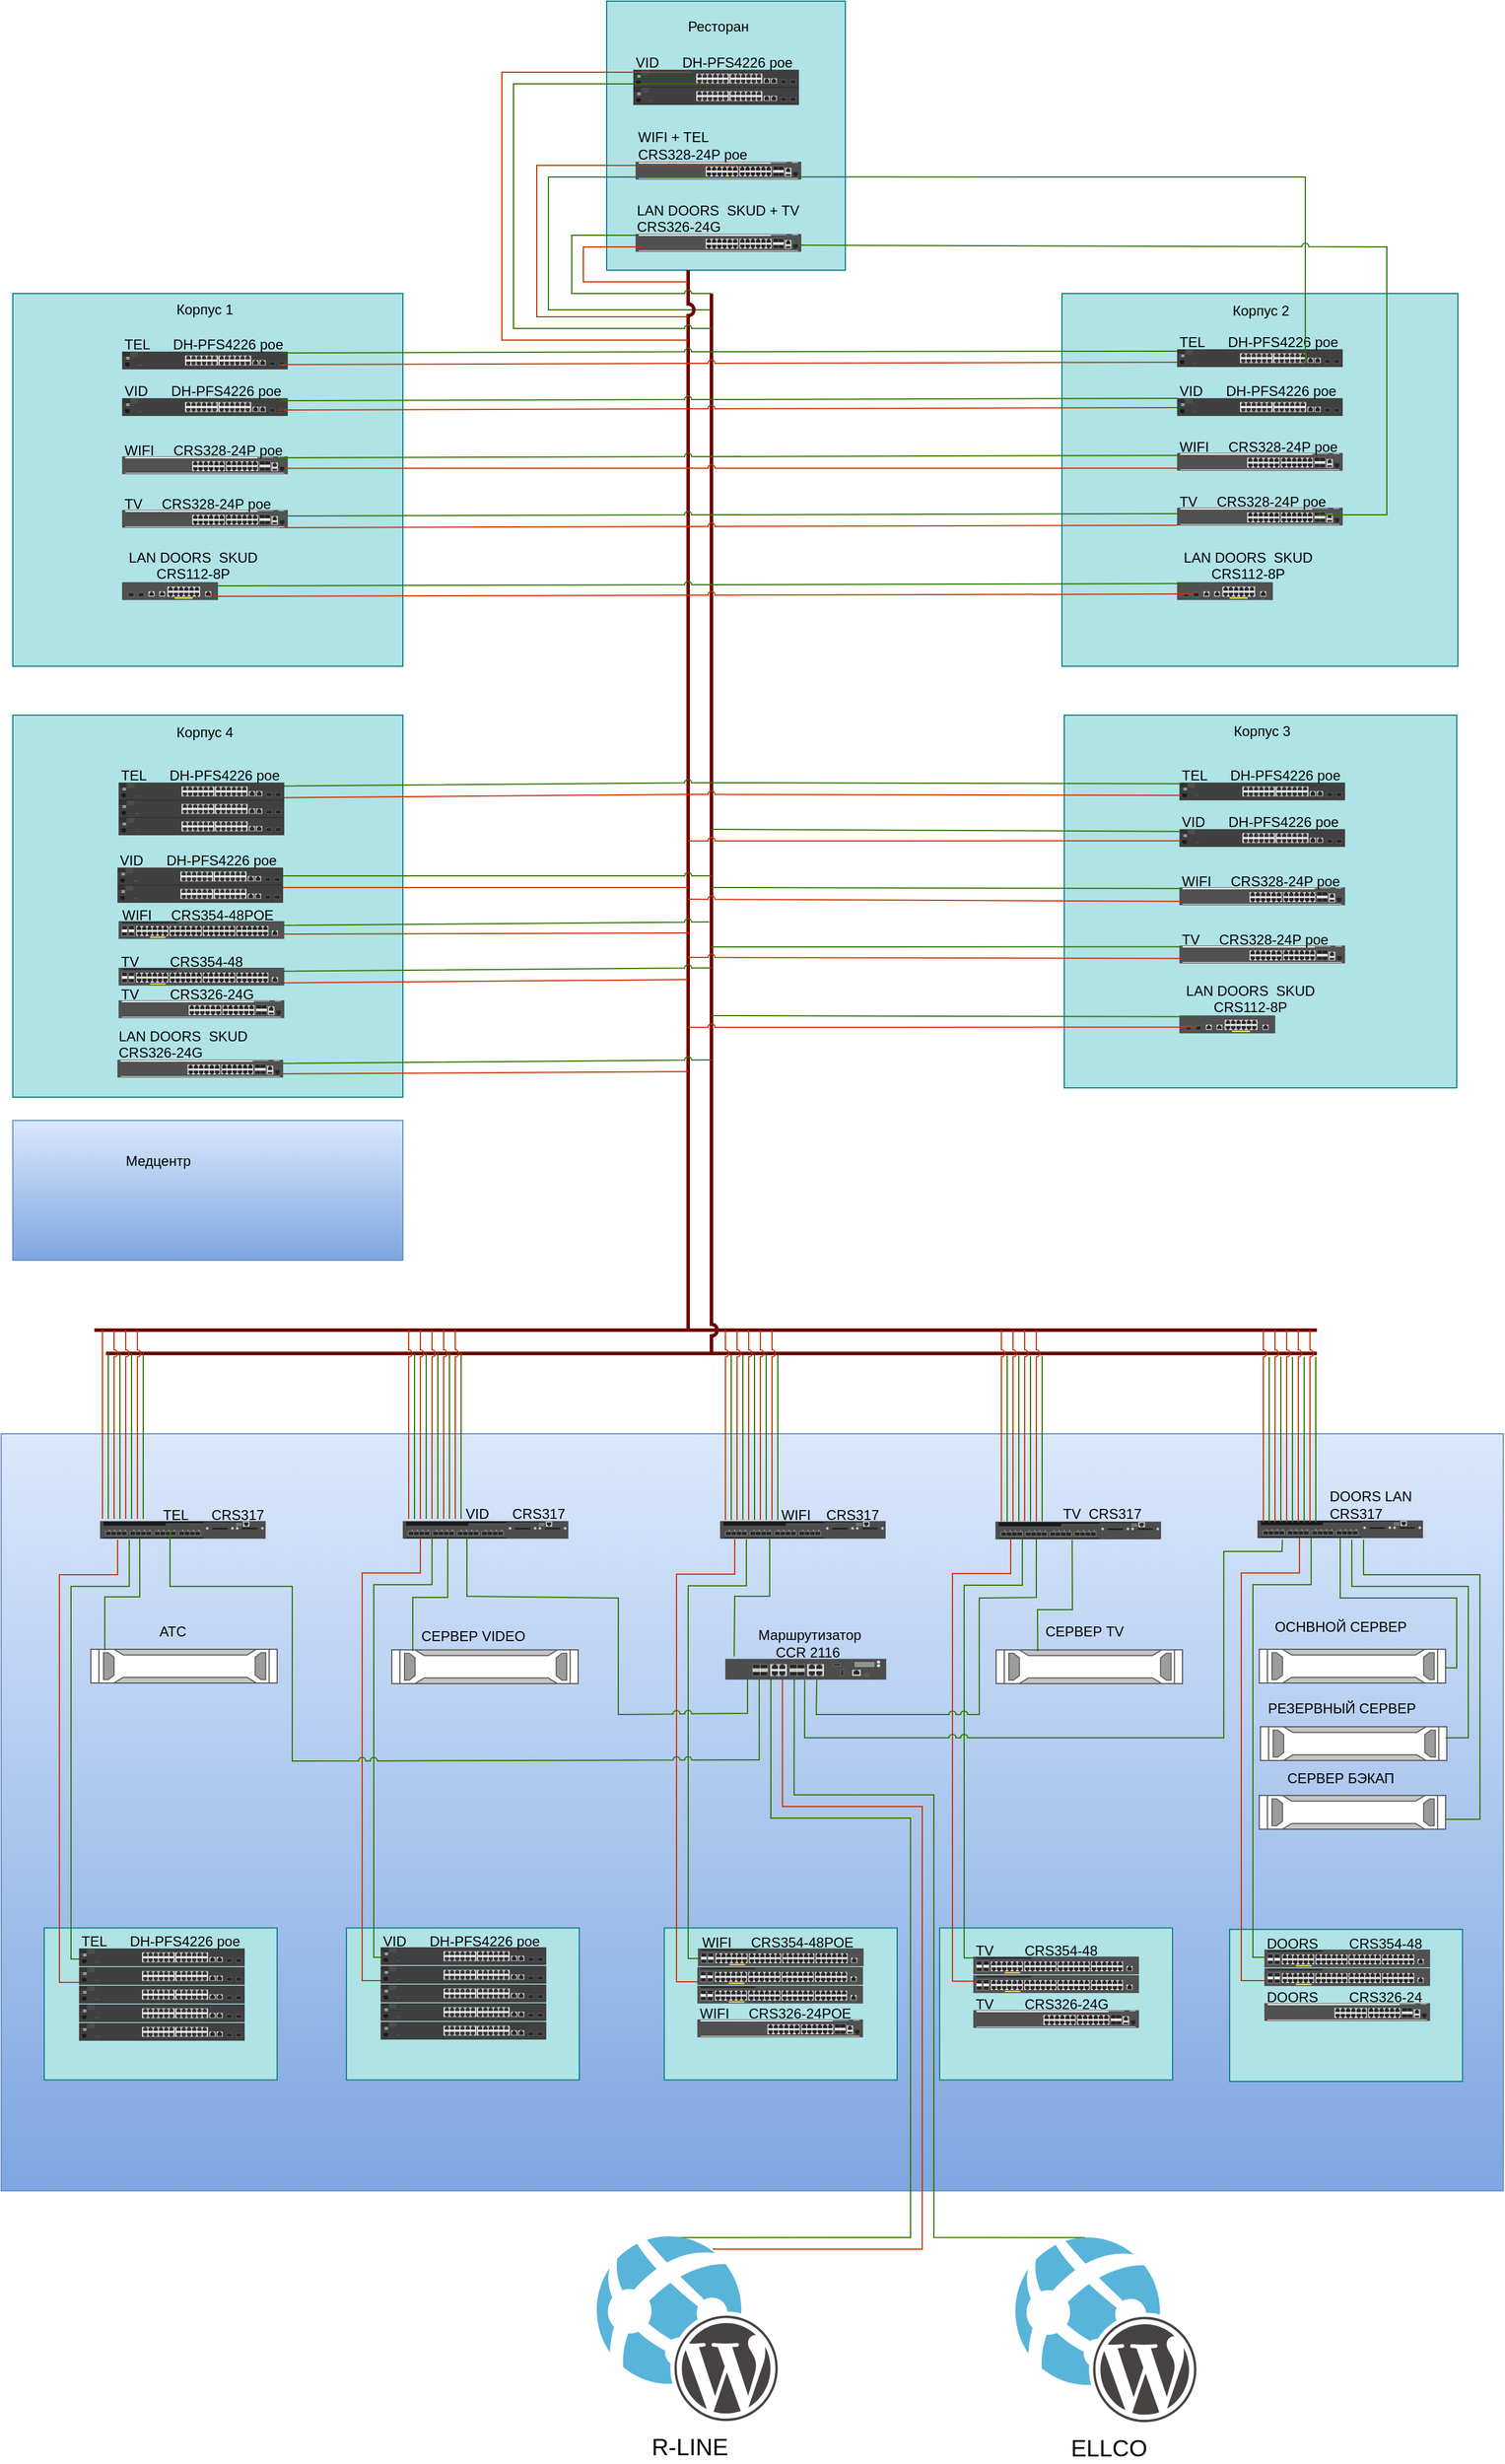 <mxfile version="26.2.9">
  <diagram name="Страница — 1" id="Rm3Q0YG5Ii5Un8uHHZzq">
    <mxGraphModel dx="2867" dy="2279" grid="1" gridSize="10" guides="1" tooltips="1" connect="1" arrows="1" fold="1" page="1" pageScale="1" pageWidth="827" pageHeight="1169" math="0" shadow="0">
      <root>
        <mxCell id="0" />
        <mxCell id="1" parent="0" />
        <mxCell id="ZvQ1RuOAg3F43HRntnx_-98" value="" style="rounded=0;whiteSpace=wrap;html=1;fillColor=#dae8fc;rotation=0;strokeColor=#6c8ebf;gradientColor=#7ea6e0;" parent="1" vertex="1">
          <mxGeometry x="-591" y="190" width="1290" height="650" as="geometry" />
        </mxCell>
        <mxCell id="ZvQ1RuOAg3F43HRntnx_-24" value="" style="rounded=0;whiteSpace=wrap;html=1;fillColor=#b0e3e6;strokeColor=#0e8088;" parent="1" vertex="1">
          <mxGeometry x="-71" y="-1040" width="205" height="231" as="geometry" />
        </mxCell>
        <mxCell id="g6EZkOUP3plEPHTPSfLZ-270" value="" style="rounded=0;whiteSpace=wrap;html=1;fillColor=#b0e3e6;strokeColor=#0e8088;rotation=0;" parent="1" vertex="1">
          <mxGeometry x="-294.5" y="614.25" width="200" height="130.5" as="geometry" />
        </mxCell>
        <mxCell id="g6EZkOUP3plEPHTPSfLZ-271" value="" style="rounded=0;whiteSpace=wrap;html=1;fillColor=#b0e3e6;strokeColor=#0e8088;rotation=0;" parent="1" vertex="1">
          <mxGeometry x="-554" y="614.25" width="200" height="130.5" as="geometry" />
        </mxCell>
        <mxCell id="g6EZkOUP3plEPHTPSfLZ-269" value="" style="rounded=0;whiteSpace=wrap;html=1;fillColor=#b0e3e6;strokeColor=#0e8088;rotation=0;" parent="1" vertex="1">
          <mxGeometry x="-21.5" y="614.25" width="200" height="130.5" as="geometry" />
        </mxCell>
        <mxCell id="g6EZkOUP3plEPHTPSfLZ-268" value="" style="rounded=0;whiteSpace=wrap;html=1;fillColor=#b0e3e6;strokeColor=#0e8088;rotation=0;" parent="1" vertex="1">
          <mxGeometry x="215" y="614.25" width="200" height="130.5" as="geometry" />
        </mxCell>
        <mxCell id="ZvQ1RuOAg3F43HRntnx_-25" value="Ресторан" style="text;strokeColor=none;align=center;fillColor=none;html=1;verticalAlign=middle;whiteSpace=wrap;rounded=0;" parent="1" vertex="1">
          <mxGeometry x="-5" y="-1033" width="60" height="30" as="geometry" />
        </mxCell>
        <mxCell id="ZvQ1RuOAg3F43HRntnx_-29" value="" style="group" parent="1" vertex="1" connectable="0">
          <mxGeometry x="-48" y="-993" width="142" height="27" as="geometry" />
        </mxCell>
        <mxCell id="ZvQ1RuOAg3F43HRntnx_-30" value="" style="html=1;verticalLabelPosition=bottom;verticalAlign=top;outlineConnect=0;shadow=0;dashed=0;shape=mxgraph.rack.hpe_aruba.switches.j9782a_2530_24_front;connectable=0;" parent="ZvQ1RuOAg3F43HRntnx_-29" vertex="1">
          <mxGeometry y="12" width="142" height="15" as="geometry" />
        </mxCell>
        <mxCell id="ZvQ1RuOAg3F43HRntnx_-32" value="" style="group" parent="1" vertex="1" connectable="0">
          <mxGeometry x="-46" y="-913" width="142" height="26" as="geometry" />
        </mxCell>
        <mxCell id="ZvQ1RuOAg3F43HRntnx_-33" value="" style="html=1;verticalLabelPosition=bottom;verticalAlign=top;outlineConnect=0;shadow=0;dashed=0;shape=mxgraph.rack.hpe_aruba.switches.jl319a_aruba_2930m_24g_1_slot_switch;" parent="ZvQ1RuOAg3F43HRntnx_-32" vertex="1">
          <mxGeometry y="11" width="142" height="15" as="geometry" />
        </mxCell>
        <mxCell id="ZvQ1RuOAg3F43HRntnx_-34" value="&lt;br&gt;&lt;span class=&quot;selectable-text copyable-text false&quot; style=&quot;white-space: pre-wrap;&quot;&gt;WIFI + TEL    &lt;/span&gt;&lt;div&gt;&lt;span class=&quot;selectable-text copyable-text false&quot; style=&quot;white-space: pre-wrap;&quot;&gt;CRS328-24P poe&lt;/span&gt;&lt;div&gt;&lt;br&gt;&lt;/div&gt;&lt;/div&gt;" style="text;strokeColor=none;align=left;fillColor=none;html=1;verticalAlign=middle;whiteSpace=wrap;rounded=0;" parent="ZvQ1RuOAg3F43HRntnx_-32" vertex="1">
          <mxGeometry y="-9" width="141" height="11" as="geometry" />
        </mxCell>
        <mxCell id="nl9zcqYQfPj4gtuJw3D--11" value="" style="edgeStyle=none;orthogonalLoop=1;jettySize=auto;html=1;rounded=0;endArrow=none;startFill=0;endFill=1;snapToPoint=0;strokeColor=light-dark(#2D7600,#09C80A);jumpStyle=arc;fixDash=1;fillColor=#60a917;exitX=0.603;exitY=3;exitDx=0;exitDy=0;exitPerimeter=0;" edge="1" parent="ZvQ1RuOAg3F43HRntnx_-32">
          <mxGeometry width="80" relative="1" as="geometry">
            <mxPoint x="84.023" y="24" as="sourcePoint" />
            <mxPoint x="64" y="138" as="targetPoint" />
            <Array as="points">
              <mxPoint x="-75" y="24" />
              <mxPoint x="-75" y="138" />
            </Array>
          </mxGeometry>
        </mxCell>
        <mxCell id="ZvQ1RuOAg3F43HRntnx_-42" value="" style="group;rotation=0;fillColor=#b0e3e6;strokeColor=#0e8088;container=0;" parent="1" vertex="1" connectable="0">
          <mxGeometry x="320" y="-789" width="340" height="320" as="geometry" />
        </mxCell>
        <mxCell id="ZvQ1RuOAg3F43HRntnx_-162" value="" style="group" parent="1" vertex="1" connectable="0">
          <mxGeometry x="494" y="629" width="170" height="117" as="geometry" />
        </mxCell>
        <mxCell id="g6EZkOUP3plEPHTPSfLZ-267" value="" style="rounded=0;whiteSpace=wrap;html=1;fillColor=#b0e3e6;strokeColor=#0e8088;rotation=0;" parent="ZvQ1RuOAg3F43HRntnx_-162" vertex="1">
          <mxGeometry x="-30" y="-13.5" width="200" height="130.5" as="geometry" />
        </mxCell>
        <mxCell id="ZvQ1RuOAg3F43HRntnx_-163" value="&lt;span class=&quot;selectable-text copyable-text false&quot; style=&quot;white-space: pre-wrap;&quot;&gt;DOORS        CRS354-48 &lt;/span&gt;&lt;div&gt;&lt;br&gt;&lt;/div&gt;" style="text;strokeColor=none;align=left;fillColor=none;html=1;verticalAlign=middle;whiteSpace=wrap;rounded=0;rotation=0;" parent="ZvQ1RuOAg3F43HRntnx_-162" vertex="1">
          <mxGeometry width="141" height="11" as="geometry" />
        </mxCell>
        <mxCell id="ZvQ1RuOAg3F43HRntnx_-164" value="" style="html=1;verticalLabelPosition=bottom;verticalAlign=top;outlineConnect=0;shadow=0;dashed=0;shape=mxgraph.rack.hpe_aruba.switches.jl559a_aruba_2930f_48g_poeplus_4sfpplus_740w_taa_switch;" parent="ZvQ1RuOAg3F43HRntnx_-162" vertex="1">
          <mxGeometry y="4" width="142" height="15" as="geometry" />
        </mxCell>
        <mxCell id="ZvQ1RuOAg3F43HRntnx_-165" value="&lt;br&gt;&lt;span class=&quot;selectable-text copyable-text false&quot; style=&quot;white-space: pre-wrap;&quot;&gt;DOORS        CRS326-24&lt;/span&gt;&lt;div&gt;&lt;br&gt;&lt;/div&gt;" style="text;strokeColor=none;align=left;fillColor=none;html=1;verticalAlign=middle;whiteSpace=wrap;rounded=0;rotation=0;" parent="ZvQ1RuOAg3F43HRntnx_-162" vertex="1">
          <mxGeometry y="39" width="141" height="11" as="geometry" />
        </mxCell>
        <mxCell id="ZvQ1RuOAg3F43HRntnx_-166" value="" style="html=1;verticalLabelPosition=bottom;verticalAlign=top;outlineConnect=0;shadow=0;dashed=0;shape=mxgraph.rack.hpe_aruba.switches.jl319a_aruba_2930m_24g_1_slot_switch;rotation=0;" parent="ZvQ1RuOAg3F43HRntnx_-162" vertex="1">
          <mxGeometry y="50" width="142" height="15" as="geometry" />
        </mxCell>
        <mxCell id="ZvQ1RuOAg3F43HRntnx_-167" value="" style="html=1;verticalLabelPosition=bottom;verticalAlign=top;outlineConnect=0;shadow=0;dashed=0;shape=mxgraph.rack.hpe_aruba.switches.jl559a_aruba_2930f_48g_poeplus_4sfpplus_740w_taa_switch;" parent="ZvQ1RuOAg3F43HRntnx_-162" vertex="1">
          <mxGeometry y="20" width="142" height="15" as="geometry" />
        </mxCell>
        <mxCell id="XvnrUxyjNYpoH3ug4wOS-4" value="" style="group" parent="1" vertex="1" connectable="0">
          <mxGeometry x="31" y="361" width="138" height="40" as="geometry" />
        </mxCell>
        <mxCell id="ZvQ1RuOAg3F43HRntnx_-172" value="" style="html=1;verticalLabelPosition=bottom;verticalAlign=top;outlineConnect=0;shadow=0;dashed=0;shape=mxgraph.rack.hpe_aruba.gateways_controllers.aruba_7030_mobility_controller_front;" parent="XvnrUxyjNYpoH3ug4wOS-4" vertex="1">
          <mxGeometry y="22.353" width="138" height="17.647" as="geometry" />
        </mxCell>
        <mxCell id="ZvQ1RuOAg3F43HRntnx_-203" value="&lt;span style=&quot;white-space-collapse: preserve;&quot;&gt;Маршрутизатор CCR 2116 &lt;/span&gt;" style="text;strokeColor=none;align=center;fillColor=none;html=1;verticalAlign=middle;whiteSpace=wrap;rounded=0;rotation=0;" parent="XvnrUxyjNYpoH3ug4wOS-4" vertex="1">
          <mxGeometry x="32.268" y="3" width="80.662" height="11.765" as="geometry" />
        </mxCell>
        <mxCell id="lduJZi7A7O58dI3Z5wdK-14" value="" style="edgeStyle=none;orthogonalLoop=1;jettySize=auto;html=1;rounded=0;endArrow=none;startFill=0;endFill=1;snapToPoint=0;strokeColor=light-dark(#6F0000,#FF9164);jumpStyle=arc;fixDash=1;fillColor=#a20025;strokeWidth=3;" parent="1" edge="1">
          <mxGeometry width="80" relative="1" as="geometry">
            <mxPoint x="-1" y="-809" as="sourcePoint" />
            <mxPoint x="-511" y="101" as="targetPoint" />
            <Array as="points">
              <mxPoint x="-1" y="101" />
              <mxPoint x="539" y="101" />
            </Array>
          </mxGeometry>
        </mxCell>
        <mxCell id="g6EZkOUP3plEPHTPSfLZ-24" value="" style="group" parent="1" vertex="1" connectable="0">
          <mxGeometry x="-506" y="254.5" width="142" height="25.5" as="geometry" />
        </mxCell>
        <mxCell id="HDhGomq9ifD-B_nemHay-4" value="" style="html=1;verticalLabelPosition=bottom;verticalAlign=top;outlineConnect=0;shadow=0;dashed=0;shape=mxgraph.rack.hpe_aruba.switches.jl075a_hpe_aruba_3810m_16_port_sfpplus_2_slot_switch;" parent="g6EZkOUP3plEPHTPSfLZ-24" vertex="1">
          <mxGeometry y="10.5" width="142" height="15" as="geometry" />
        </mxCell>
        <mxCell id="ZvQ1RuOAg3F43HRntnx_-174" value="&lt;br&gt;&lt;span class=&quot;selectable-text copyable-text false&quot; style=&quot;white-space: pre-wrap;&quot;&gt;TEL      CRS317&lt;/span&gt;&lt;div&gt;&lt;br&gt;&lt;/div&gt;" style="text;strokeColor=none;align=left;fillColor=none;html=1;verticalAlign=middle;whiteSpace=wrap;rounded=0;rotation=0;" parent="g6EZkOUP3plEPHTPSfLZ-24" vertex="1">
          <mxGeometry x="52" width="90" height="10" as="geometry" />
        </mxCell>
        <mxCell id="g6EZkOUP3plEPHTPSfLZ-25" value="" style="group" parent="1" vertex="1" connectable="0">
          <mxGeometry x="-246" y="254" width="142" height="26" as="geometry" />
        </mxCell>
        <mxCell id="ZvQ1RuOAg3F43HRntnx_-168" value="" style="html=1;verticalLabelPosition=bottom;verticalAlign=top;outlineConnect=0;shadow=0;dashed=0;shape=mxgraph.rack.hpe_aruba.switches.jl075a_hpe_aruba_3810m_16_port_sfpplus_2_slot_switch;" parent="g6EZkOUP3plEPHTPSfLZ-25" vertex="1">
          <mxGeometry y="11" width="142" height="15" as="geometry" />
        </mxCell>
        <mxCell id="ZvQ1RuOAg3F43HRntnx_-175" value="&lt;span class=&quot;selectable-text copyable-text false&quot; style=&quot;white-space: pre-wrap;&quot;&gt;VID      &lt;/span&gt;&lt;span style=&quot;white-space-collapse: preserve;&quot;&gt;CRS317&lt;/span&gt;" style="text;strokeColor=none;align=left;fillColor=none;html=1;verticalAlign=middle;whiteSpace=wrap;rounded=0;rotation=0;" parent="g6EZkOUP3plEPHTPSfLZ-25" vertex="1">
          <mxGeometry x="52" width="90" height="10" as="geometry" />
        </mxCell>
        <mxCell id="g6EZkOUP3plEPHTPSfLZ-26" value="" style="group" parent="1" vertex="1" connectable="0">
          <mxGeometry x="26.5" y="252.5" width="142" height="27.5" as="geometry" />
        </mxCell>
        <mxCell id="ZvQ1RuOAg3F43HRntnx_-169" value="" style="html=1;verticalLabelPosition=bottom;verticalAlign=top;outlineConnect=0;shadow=0;dashed=0;shape=mxgraph.rack.hpe_aruba.switches.jl075a_hpe_aruba_3810m_16_port_sfpplus_2_slot_switch;" parent="g6EZkOUP3plEPHTPSfLZ-26" vertex="1">
          <mxGeometry y="12.5" width="142" height="15" as="geometry" />
        </mxCell>
        <mxCell id="ZvQ1RuOAg3F43HRntnx_-200" value="&lt;span class=&quot;selectable-text copyable-text false&quot; style=&quot;white-space: pre-wrap;&quot;&gt;WIFI    &lt;/span&gt;&lt;span style=&quot;white-space-collapse: preserve;&quot;&gt;CRS317&lt;/span&gt;" style="text;strokeColor=none;align=left;fillColor=none;html=1;verticalAlign=middle;whiteSpace=wrap;rounded=0;rotation=0;" parent="g6EZkOUP3plEPHTPSfLZ-26" vertex="1">
          <mxGeometry x="50" y="2" width="90" height="10" as="geometry" />
        </mxCell>
        <mxCell id="g6EZkOUP3plEPHTPSfLZ-27" value="" style="group" parent="1" vertex="1" connectable="0">
          <mxGeometry x="263" y="253.5" width="142" height="27" as="geometry" />
        </mxCell>
        <mxCell id="ZvQ1RuOAg3F43HRntnx_-170" value="" style="html=1;verticalLabelPosition=bottom;verticalAlign=top;outlineConnect=0;shadow=0;dashed=0;shape=mxgraph.rack.hpe_aruba.switches.jl075a_hpe_aruba_3810m_16_port_sfpplus_2_slot_switch;" parent="g6EZkOUP3plEPHTPSfLZ-27" vertex="1">
          <mxGeometry y="12" width="142" height="15" as="geometry" />
        </mxCell>
        <mxCell id="ZvQ1RuOAg3F43HRntnx_-201" value="&lt;span class=&quot;selectable-text copyable-text false&quot; style=&quot;white-space: pre-wrap;&quot;&gt;TV  &lt;/span&gt;&lt;span style=&quot;white-space-collapse: preserve;&quot;&gt;CRS317&lt;/span&gt;" style="text;strokeColor=none;align=left;fillColor=none;html=1;verticalAlign=middle;whiteSpace=wrap;rounded=0;rotation=0;" parent="g6EZkOUP3plEPHTPSfLZ-27" vertex="1">
          <mxGeometry x="56" width="84" height="10" as="geometry" />
        </mxCell>
        <mxCell id="g6EZkOUP3plEPHTPSfLZ-28" value="" style="group" parent="1" vertex="1" connectable="0">
          <mxGeometry x="488" y="253.5" width="142" height="26" as="geometry" />
        </mxCell>
        <mxCell id="ZvQ1RuOAg3F43HRntnx_-171" value="" style="html=1;verticalLabelPosition=bottom;verticalAlign=top;outlineConnect=0;shadow=0;dashed=0;shape=mxgraph.rack.hpe_aruba.switches.jl075a_hpe_aruba_3810m_16_port_sfpplus_2_slot_switch;" parent="g6EZkOUP3plEPHTPSfLZ-28" vertex="1">
          <mxGeometry y="11" width="142" height="15" as="geometry" />
        </mxCell>
        <mxCell id="ZvQ1RuOAg3F43HRntnx_-202" value="&lt;span class=&quot;selectable-text copyable-text false&quot; style=&quot;white-space: pre-wrap;&quot;&gt;DOORS LAN&lt;/span&gt;&lt;div&gt;&lt;span style=&quot;white-space-collapse: preserve;&quot;&gt;CRS317&lt;/span&gt;&lt;/div&gt;" style="text;strokeColor=none;align=left;fillColor=none;html=1;verticalAlign=middle;whiteSpace=wrap;rounded=0;rotation=0;" parent="g6EZkOUP3plEPHTPSfLZ-28" vertex="1">
          <mxGeometry x="60" y="-8" width="81" height="10" as="geometry" />
        </mxCell>
        <mxCell id="7AbmQ5Y5jCTJ-TP-O2MB-9" value="" style="rounded=0;whiteSpace=wrap;html=1;fillColor=#b0e3e6;strokeColor=#0e8088;rotation=0;" parent="1" vertex="1">
          <mxGeometry x="-581" y="-789" width="335" height="320" as="geometry" />
        </mxCell>
        <mxCell id="lduJZi7A7O58dI3Z5wdK-15" value="Корпус 1" style="text;strokeColor=none;align=center;fillColor=none;html=1;verticalAlign=middle;whiteSpace=wrap;rounded=0;rotation=0;" parent="1" vertex="1">
          <mxGeometry x="-446" y="-790" width="60" height="30" as="geometry" />
        </mxCell>
        <mxCell id="ZvQ1RuOAg3F43HRntnx_-1" value="" style="group;rotation=0;" parent="1" vertex="1" connectable="0">
          <mxGeometry x="-487" y="-750" width="142" height="26" as="geometry" />
        </mxCell>
        <mxCell id="HDhGomq9ifD-B_nemHay-1" value="" style="html=1;verticalLabelPosition=bottom;verticalAlign=top;outlineConnect=0;shadow=0;dashed=0;shape=mxgraph.rack.hpe_aruba.switches.j9782a_2530_24_front;connectable=0;rotation=0;" parent="ZvQ1RuOAg3F43HRntnx_-1" vertex="1">
          <mxGeometry y="11" width="142" height="15" as="geometry" />
        </mxCell>
        <mxCell id="HDhGomq9ifD-B_nemHay-12" value="&lt;br&gt;&lt;span class=&quot;selectable-text copyable-text false&quot; style=&quot;white-space: pre-wrap;&quot;&gt;TEL      DH-PFS4226 poe&lt;/span&gt;&lt;div&gt;&lt;br&gt;&lt;/div&gt;" style="text;strokeColor=none;align=left;fillColor=none;html=1;verticalAlign=middle;whiteSpace=wrap;rounded=0;rotation=0;" parent="ZvQ1RuOAg3F43HRntnx_-1" vertex="1">
          <mxGeometry width="141" height="10" as="geometry" />
        </mxCell>
        <mxCell id="ZvQ1RuOAg3F43HRntnx_-2" value="" style="group;rotation=0;" parent="1" vertex="1" connectable="0">
          <mxGeometry x="-487" y="-711" width="142" height="27" as="geometry" />
        </mxCell>
        <mxCell id="HDhGomq9ifD-B_nemHay-2" value="" style="html=1;verticalLabelPosition=bottom;verticalAlign=top;outlineConnect=0;shadow=0;dashed=0;shape=mxgraph.rack.hpe_aruba.switches.j9782a_2530_24_front;connectable=0;rotation=0;" parent="ZvQ1RuOAg3F43HRntnx_-2" vertex="1">
          <mxGeometry y="12" width="142" height="15" as="geometry" />
        </mxCell>
        <mxCell id="HDhGomq9ifD-B_nemHay-13" value="&lt;br&gt;&lt;span class=&quot;selectable-text copyable-text false&quot; style=&quot;white-space: pre-wrap;&quot;&gt;VID      DH-PFS4226 poe&lt;/span&gt;&lt;div&gt;&lt;br&gt;&lt;/div&gt;" style="text;strokeColor=none;align=left;fillColor=none;html=1;verticalAlign=middle;whiteSpace=wrap;rounded=0;rotation=0;" parent="ZvQ1RuOAg3F43HRntnx_-2" vertex="1">
          <mxGeometry width="141" height="11" as="geometry" />
        </mxCell>
        <mxCell id="ZvQ1RuOAg3F43HRntnx_-3" value="" style="group;rotation=0;" parent="1" vertex="1" connectable="0">
          <mxGeometry x="-487" y="-660" width="142" height="26" as="geometry" />
        </mxCell>
        <mxCell id="HDhGomq9ifD-B_nemHay-5" value="" style="html=1;verticalLabelPosition=bottom;verticalAlign=top;outlineConnect=0;shadow=0;dashed=0;shape=mxgraph.rack.hpe_aruba.switches.jl319a_aruba_2930m_24g_1_slot_switch;rotation=0;" parent="ZvQ1RuOAg3F43HRntnx_-3" vertex="1">
          <mxGeometry y="11" width="142" height="15" as="geometry" />
        </mxCell>
        <mxCell id="HDhGomq9ifD-B_nemHay-14" value="&lt;br&gt;&lt;span class=&quot;selectable-text copyable-text false&quot; style=&quot;white-space: pre-wrap;&quot;&gt;WIFI     CRS328-24P poe&lt;/span&gt;&lt;div&gt;&lt;br&gt;&lt;/div&gt;" style="text;strokeColor=none;align=left;fillColor=none;html=1;verticalAlign=middle;whiteSpace=wrap;rounded=0;rotation=0;" parent="ZvQ1RuOAg3F43HRntnx_-3" vertex="1">
          <mxGeometry width="141" height="11" as="geometry" />
        </mxCell>
        <mxCell id="ZvQ1RuOAg3F43HRntnx_-4" value="" style="group;rotation=0;" parent="1" vertex="1" connectable="0">
          <mxGeometry x="-487" y="-614" width="142" height="26" as="geometry" />
        </mxCell>
        <mxCell id="HDhGomq9ifD-B_nemHay-7" value="" style="html=1;verticalLabelPosition=bottom;verticalAlign=top;outlineConnect=0;shadow=0;dashed=0;shape=mxgraph.rack.hpe_aruba.switches.jl319a_aruba_2930m_24g_1_slot_switch;rotation=0;" parent="ZvQ1RuOAg3F43HRntnx_-4" vertex="1">
          <mxGeometry y="11" width="142" height="15" as="geometry" />
        </mxCell>
        <mxCell id="HDhGomq9ifD-B_nemHay-15" value="&lt;br&gt;&lt;span class=&quot;selectable-text copyable-text false&quot; style=&quot;white-space: pre-wrap;&quot;&gt;TV     CRS328-24P poe&lt;/span&gt;&lt;div&gt;&lt;br&gt;&lt;/div&gt;" style="text;strokeColor=none;align=left;fillColor=none;html=1;verticalAlign=middle;whiteSpace=wrap;rounded=0;rotation=0;" parent="ZvQ1RuOAg3F43HRntnx_-4" vertex="1">
          <mxGeometry width="141" height="11" as="geometry" />
        </mxCell>
        <mxCell id="ZvQ1RuOAg3F43HRntnx_-5" value="" style="group;rotation=0;" parent="1" vertex="1" connectable="0">
          <mxGeometry x="-487" y="-551" width="121" height="25" as="geometry" />
        </mxCell>
        <mxCell id="HDhGomq9ifD-B_nemHay-9" value="" style="html=1;verticalLabelPosition=bottom;verticalAlign=top;outlineConnect=0;shadow=0;dashed=0;shape=mxgraph.rack.hpe_aruba.switches.jl693a_aruba_12g_poeplus_2g_2sfpplus_switch;rotation=0;" parent="ZvQ1RuOAg3F43HRntnx_-5" vertex="1">
          <mxGeometry y="10" width="82" height="15" as="geometry" />
        </mxCell>
        <mxCell id="HDhGomq9ifD-B_nemHay-16" value="&lt;span style=&quot;white-space: pre-wrap;&quot; class=&quot;selectable-text copyable-text false&quot;&gt;LAN DOORS  SKUD  CRS112-8P&lt;br&gt;&lt;br&gt;&lt;/span&gt;&lt;div&gt;&lt;br&gt;&lt;/div&gt;" style="text;strokeColor=none;align=center;fillColor=none;html=1;verticalAlign=middle;whiteSpace=wrap;rounded=0;rotation=0;" parent="ZvQ1RuOAg3F43HRntnx_-5" vertex="1">
          <mxGeometry x="1" width="120" height="20" as="geometry" />
        </mxCell>
        <mxCell id="ZvQ1RuOAg3F43HRntnx_-80" value="" style="rounded=0;whiteSpace=wrap;html=1;fillColor=#b0e3e6;strokeColor=#0e8088;rotation=0;" parent="1" vertex="1">
          <mxGeometry x="-581" y="-427" width="335" height="328" as="geometry" />
        </mxCell>
        <mxCell id="ZvQ1RuOAg3F43HRntnx_-81" value="Корпус 4" style="text;strokeColor=none;align=center;fillColor=none;html=1;verticalAlign=middle;whiteSpace=wrap;rounded=0;rotation=0;" parent="1" vertex="1">
          <mxGeometry x="-446" y="-427" width="60" height="30" as="geometry" />
        </mxCell>
        <mxCell id="ZvQ1RuOAg3F43HRntnx_-121" value="" style="group" parent="1" vertex="1" connectable="0">
          <mxGeometry x="-490" y="-380" width="142" height="56" as="geometry" />
        </mxCell>
        <mxCell id="ZvQ1RuOAg3F43HRntnx_-83" value="" style="html=1;verticalLabelPosition=bottom;verticalAlign=top;outlineConnect=0;shadow=0;dashed=0;shape=mxgraph.rack.hpe_aruba.switches.j9782a_2530_24_front;connectable=0;rotation=0;" parent="ZvQ1RuOAg3F43HRntnx_-121" vertex="1">
          <mxGeometry y="11" width="142" height="15" as="geometry" />
        </mxCell>
        <mxCell id="ZvQ1RuOAg3F43HRntnx_-84" value="&lt;br&gt;&lt;span class=&quot;selectable-text copyable-text false&quot; style=&quot;white-space: pre-wrap;&quot;&gt;TEL      DH-PFS4226 poe&lt;/span&gt;&lt;div&gt;&lt;br&gt;&lt;/div&gt;" style="text;strokeColor=none;align=left;fillColor=none;html=1;verticalAlign=middle;whiteSpace=wrap;rounded=0;rotation=0;" parent="ZvQ1RuOAg3F43HRntnx_-121" vertex="1">
          <mxGeometry width="141" height="10" as="geometry" />
        </mxCell>
        <mxCell id="ZvQ1RuOAg3F43HRntnx_-117" value="" style="html=1;verticalLabelPosition=bottom;verticalAlign=top;outlineConnect=0;shadow=0;dashed=0;shape=mxgraph.rack.hpe_aruba.switches.j9782a_2530_24_front;connectable=0;rotation=0;" parent="ZvQ1RuOAg3F43HRntnx_-121" vertex="1">
          <mxGeometry y="26" width="142" height="15" as="geometry" />
        </mxCell>
        <mxCell id="ZvQ1RuOAg3F43HRntnx_-118" value="" style="html=1;verticalLabelPosition=bottom;verticalAlign=top;outlineConnect=0;shadow=0;dashed=0;shape=mxgraph.rack.hpe_aruba.switches.j9782a_2530_24_front;connectable=0;rotation=0;" parent="ZvQ1RuOAg3F43HRntnx_-121" vertex="1">
          <mxGeometry y="41" width="142" height="15" as="geometry" />
        </mxCell>
        <mxCell id="ZvQ1RuOAg3F43HRntnx_-122" value="" style="group" parent="1" vertex="1" connectable="0">
          <mxGeometry x="-491" y="-308" width="142" height="42" as="geometry" />
        </mxCell>
        <mxCell id="ZvQ1RuOAg3F43HRntnx_-85" value="" style="group;rotation=0;" parent="ZvQ1RuOAg3F43HRntnx_-122" vertex="1" connectable="0">
          <mxGeometry width="142" height="27" as="geometry" />
        </mxCell>
        <mxCell id="ZvQ1RuOAg3F43HRntnx_-86" value="" style="html=1;verticalLabelPosition=bottom;verticalAlign=top;outlineConnect=0;shadow=0;dashed=0;shape=mxgraph.rack.hpe_aruba.switches.j9782a_2530_24_front;connectable=0;rotation=0;" parent="ZvQ1RuOAg3F43HRntnx_-85" vertex="1">
          <mxGeometry y="12" width="142" height="15" as="geometry" />
        </mxCell>
        <mxCell id="ZvQ1RuOAg3F43HRntnx_-87" value="&lt;br&gt;&lt;span class=&quot;selectable-text copyable-text false&quot; style=&quot;white-space: pre-wrap;&quot;&gt;VID      DH-PFS4226 poe&lt;/span&gt;&lt;div&gt;&lt;br&gt;&lt;/div&gt;" style="text;strokeColor=none;align=left;fillColor=none;html=1;verticalAlign=middle;whiteSpace=wrap;rounded=0;rotation=0;" parent="ZvQ1RuOAg3F43HRntnx_-85" vertex="1">
          <mxGeometry width="141" height="11" as="geometry" />
        </mxCell>
        <mxCell id="ZvQ1RuOAg3F43HRntnx_-119" value="" style="html=1;verticalLabelPosition=bottom;verticalAlign=top;outlineConnect=0;shadow=0;dashed=0;shape=mxgraph.rack.hpe_aruba.switches.j9782a_2530_24_front;connectable=0;rotation=0;" parent="ZvQ1RuOAg3F43HRntnx_-122" vertex="1">
          <mxGeometry y="27" width="142" height="15" as="geometry" />
        </mxCell>
        <mxCell id="ZvQ1RuOAg3F43HRntnx_-96" value="&lt;div style=&quot;text-align: left;&quot;&gt;&lt;span style=&quot;white-space-collapse: preserve; background-color: transparent; color: light-dark(rgb(0, 0, 0), rgb(255, 255, 255));&quot;&gt;LAN DOORS  SKUD  &lt;/span&gt;&lt;span style=&quot;white-space-collapse: preserve; background-color: transparent; color: light-dark(rgb(0, 0, 0), rgb(255, 255, 255));&quot;&gt;CRS326-24G&lt;/span&gt;&lt;/div&gt;&lt;span style=&quot;white-space: pre-wrap;&quot; class=&quot;selectable-text copyable-text false&quot;&gt;&lt;br&gt;&lt;/span&gt;&lt;div&gt;&lt;br&gt;&lt;/div&gt;" style="text;strokeColor=none;align=center;fillColor=none;html=1;verticalAlign=middle;whiteSpace=wrap;rounded=0;rotation=0;" parent="1" vertex="1">
          <mxGeometry x="-491" y="-140" width="120" height="20" as="geometry" />
        </mxCell>
        <mxCell id="ZvQ1RuOAg3F43HRntnx_-133" value="" style="html=1;verticalLabelPosition=bottom;verticalAlign=top;outlineConnect=0;shadow=0;dashed=0;shape=mxgraph.rack.hpe_aruba.switches.jl319a_aruba_2930m_24g_1_slot_switch;rotation=0;" parent="1" vertex="1">
          <mxGeometry x="-491" y="-131" width="142" height="15" as="geometry" />
        </mxCell>
        <mxCell id="g6EZkOUP3plEPHTPSfLZ-20" value="" style="group" parent="1" vertex="1" connectable="0">
          <mxGeometry x="-490" y="-261" width="142" height="26" as="geometry" />
        </mxCell>
        <mxCell id="g6EZkOUP3plEPHTPSfLZ-21" value="&lt;br&gt;&lt;span class=&quot;selectable-text copyable-text false&quot; style=&quot;white-space: pre-wrap;&quot;&gt;WIFI     CRS354-48POE &lt;/span&gt;&lt;div&gt;&lt;br&gt;&lt;/div&gt;" style="text;strokeColor=none;align=left;fillColor=none;html=1;verticalAlign=middle;whiteSpace=wrap;rounded=0;rotation=0;" parent="g6EZkOUP3plEPHTPSfLZ-20" vertex="1">
          <mxGeometry x="1" width="141" height="11" as="geometry" />
        </mxCell>
        <mxCell id="g6EZkOUP3plEPHTPSfLZ-22" value="" style="html=1;verticalLabelPosition=bottom;verticalAlign=top;outlineConnect=0;shadow=0;dashed=0;shape=mxgraph.rack.hpe_aruba.switches.jl559a_aruba_2930f_48g_poeplus_4sfpplus_740w_taa_switch;" parent="g6EZkOUP3plEPHTPSfLZ-20" vertex="1">
          <mxGeometry y="11" width="142" height="15" as="geometry" />
        </mxCell>
        <mxCell id="g6EZkOUP3plEPHTPSfLZ-255" value="" style="edgeStyle=none;orthogonalLoop=1;jettySize=auto;html=1;rounded=0;endArrow=none;startFill=0;endFill=1;snapToPoint=0;strokeColor=light-dark(#2D7600,#09C80A);jumpStyle=arc;fixDash=1;fillColor=#60a917;" parent="g6EZkOUP3plEPHTPSfLZ-20" edge="1">
          <mxGeometry width="80" relative="1" as="geometry">
            <mxPoint x="139" y="14.45" as="sourcePoint" />
            <mxPoint x="507" y="11.56" as="targetPoint" />
            <Array as="points" />
          </mxGeometry>
        </mxCell>
        <mxCell id="ZvQ1RuOAg3F43HRntnx_-62" value="" style="rounded=0;whiteSpace=wrap;html=1;fillColor=#b0e3e6;strokeColor=#0e8088;rotation=0;" parent="1" vertex="1">
          <mxGeometry x="322" y="-427" width="337" height="320" as="geometry" />
        </mxCell>
        <mxCell id="ZvQ1RuOAg3F43HRntnx_-63" value="Корпус 3" style="text;strokeColor=none;align=center;fillColor=none;html=1;verticalAlign=middle;whiteSpace=wrap;rounded=0;rotation=0;" parent="1" vertex="1">
          <mxGeometry x="462" y="-428" width="60" height="30" as="geometry" />
        </mxCell>
        <mxCell id="ZvQ1RuOAg3F43HRntnx_-64" value="" style="group;rotation=0;" parent="1" vertex="1" connectable="0">
          <mxGeometry x="421" y="-380" width="142" height="26" as="geometry" />
        </mxCell>
        <mxCell id="ZvQ1RuOAg3F43HRntnx_-65" value="" style="html=1;verticalLabelPosition=bottom;verticalAlign=top;outlineConnect=0;shadow=0;dashed=0;shape=mxgraph.rack.hpe_aruba.switches.j9782a_2530_24_front;connectable=0;rotation=0;" parent="ZvQ1RuOAg3F43HRntnx_-64" vertex="1">
          <mxGeometry y="11" width="142" height="15" as="geometry" />
        </mxCell>
        <mxCell id="ZvQ1RuOAg3F43HRntnx_-66" value="&lt;br&gt;&lt;span class=&quot;selectable-text copyable-text false&quot; style=&quot;white-space: pre-wrap;&quot;&gt;TEL      DH-PFS4226 poe&lt;/span&gt;&lt;div&gt;&lt;br&gt;&lt;/div&gt;" style="text;strokeColor=none;align=left;fillColor=none;html=1;verticalAlign=middle;whiteSpace=wrap;rounded=0;rotation=0;" parent="ZvQ1RuOAg3F43HRntnx_-64" vertex="1">
          <mxGeometry width="141" height="10" as="geometry" />
        </mxCell>
        <mxCell id="ZvQ1RuOAg3F43HRntnx_-67" value="" style="group;rotation=0;" parent="1" vertex="1" connectable="0">
          <mxGeometry x="421" y="-341" width="142" height="27" as="geometry" />
        </mxCell>
        <mxCell id="ZvQ1RuOAg3F43HRntnx_-68" value="" style="html=1;verticalLabelPosition=bottom;verticalAlign=top;outlineConnect=0;shadow=0;dashed=0;shape=mxgraph.rack.hpe_aruba.switches.j9782a_2530_24_front;connectable=0;rotation=0;" parent="ZvQ1RuOAg3F43HRntnx_-67" vertex="1">
          <mxGeometry y="12" width="142" height="15" as="geometry" />
        </mxCell>
        <mxCell id="ZvQ1RuOAg3F43HRntnx_-69" value="&lt;br&gt;&lt;span class=&quot;selectable-text copyable-text false&quot; style=&quot;white-space: pre-wrap;&quot;&gt;VID      DH-PFS4226 poe&lt;/span&gt;&lt;div&gt;&lt;br&gt;&lt;/div&gt;" style="text;strokeColor=none;align=left;fillColor=none;html=1;verticalAlign=middle;whiteSpace=wrap;rounded=0;rotation=0;" parent="ZvQ1RuOAg3F43HRntnx_-67" vertex="1">
          <mxGeometry width="141" height="11" as="geometry" />
        </mxCell>
        <mxCell id="ZvQ1RuOAg3F43HRntnx_-70" value="" style="group;rotation=0;" parent="1" vertex="1" connectable="0">
          <mxGeometry x="421" y="-290" width="142" height="26" as="geometry" />
        </mxCell>
        <mxCell id="ZvQ1RuOAg3F43HRntnx_-71" value="" style="html=1;verticalLabelPosition=bottom;verticalAlign=top;outlineConnect=0;shadow=0;dashed=0;shape=mxgraph.rack.hpe_aruba.switches.jl319a_aruba_2930m_24g_1_slot_switch;rotation=0;" parent="ZvQ1RuOAg3F43HRntnx_-70" vertex="1">
          <mxGeometry y="11" width="142" height="15" as="geometry" />
        </mxCell>
        <mxCell id="ZvQ1RuOAg3F43HRntnx_-72" value="&lt;br&gt;&lt;span class=&quot;selectable-text copyable-text false&quot; style=&quot;white-space: pre-wrap;&quot;&gt;WIFI     CRS328-24P poe&lt;/span&gt;&lt;div&gt;&lt;br&gt;&lt;/div&gt;" style="text;strokeColor=none;align=left;fillColor=none;html=1;verticalAlign=middle;whiteSpace=wrap;rounded=0;rotation=0;" parent="ZvQ1RuOAg3F43HRntnx_-70" vertex="1">
          <mxGeometry width="141" height="11" as="geometry" />
        </mxCell>
        <mxCell id="ZvQ1RuOAg3F43HRntnx_-73" value="" style="group;rotation=0;" parent="1" vertex="1" connectable="0">
          <mxGeometry x="421" y="-240" width="142" height="26" as="geometry" />
        </mxCell>
        <mxCell id="ZvQ1RuOAg3F43HRntnx_-74" value="" style="html=1;verticalLabelPosition=bottom;verticalAlign=top;outlineConnect=0;shadow=0;dashed=0;shape=mxgraph.rack.hpe_aruba.switches.jl319a_aruba_2930m_24g_1_slot_switch;rotation=0;" parent="ZvQ1RuOAg3F43HRntnx_-73" vertex="1">
          <mxGeometry y="11" width="142" height="15" as="geometry" />
        </mxCell>
        <mxCell id="ZvQ1RuOAg3F43HRntnx_-75" value="&lt;br&gt;&lt;span class=&quot;selectable-text copyable-text false&quot; style=&quot;white-space: pre-wrap;&quot;&gt;TV     CRS328-24P poe&lt;/span&gt;&lt;div&gt;&lt;br&gt;&lt;/div&gt;" style="text;strokeColor=none;align=left;fillColor=none;html=1;verticalAlign=middle;whiteSpace=wrap;rounded=0;rotation=0;" parent="ZvQ1RuOAg3F43HRntnx_-73" vertex="1">
          <mxGeometry width="141" height="11" as="geometry" />
        </mxCell>
        <mxCell id="ZvQ1RuOAg3F43HRntnx_-76" value="" style="group;rotation=0;" parent="1" vertex="1" connectable="0">
          <mxGeometry x="421" y="-179" width="121" height="25" as="geometry" />
        </mxCell>
        <mxCell id="ZvQ1RuOAg3F43HRntnx_-77" value="" style="html=1;verticalLabelPosition=bottom;verticalAlign=top;outlineConnect=0;shadow=0;dashed=0;shape=mxgraph.rack.hpe_aruba.switches.jl693a_aruba_12g_poeplus_2g_2sfpplus_switch;rotation=0;" parent="ZvQ1RuOAg3F43HRntnx_-76" vertex="1">
          <mxGeometry y="10" width="82" height="15" as="geometry" />
        </mxCell>
        <mxCell id="ZvQ1RuOAg3F43HRntnx_-78" value="&lt;span style=&quot;white-space: pre-wrap;&quot; class=&quot;selectable-text copyable-text false&quot;&gt;LAN DOORS  SKUD  CRS112-8P&lt;br&gt;&lt;br&gt;&lt;/span&gt;&lt;div&gt;&lt;br&gt;&lt;/div&gt;" style="text;strokeColor=none;align=center;fillColor=none;html=1;verticalAlign=middle;whiteSpace=wrap;rounded=0;rotation=0;" parent="ZvQ1RuOAg3F43HRntnx_-76" vertex="1">
          <mxGeometry x="1" width="120" height="20" as="geometry" />
        </mxCell>
        <mxCell id="ZvQ1RuOAg3F43HRntnx_-8" value="Корпус 2" style="text;strokeColor=none;align=center;fillColor=none;html=1;verticalAlign=middle;whiteSpace=wrap;rounded=0;rotation=0;" parent="1" vertex="1">
          <mxGeometry x="461" y="-789" width="60" height="30" as="geometry" />
        </mxCell>
        <mxCell id="ZvQ1RuOAg3F43HRntnx_-9" value="" style="group;rotation=0;" parent="1" vertex="1" connectable="0">
          <mxGeometry x="419" y="-752" width="142" height="26" as="geometry" />
        </mxCell>
        <mxCell id="ZvQ1RuOAg3F43HRntnx_-10" value="" style="html=1;verticalLabelPosition=bottom;verticalAlign=top;outlineConnect=0;shadow=0;dashed=0;shape=mxgraph.rack.hpe_aruba.switches.j9782a_2530_24_front;connectable=0;rotation=0;" parent="ZvQ1RuOAg3F43HRntnx_-9" vertex="1">
          <mxGeometry y="11" width="142" height="15" as="geometry" />
        </mxCell>
        <mxCell id="ZvQ1RuOAg3F43HRntnx_-11" value="&lt;br&gt;&lt;span class=&quot;selectable-text copyable-text false&quot; style=&quot;white-space: pre-wrap;&quot;&gt;TEL      DH-PFS4226 poe&lt;/span&gt;&lt;div&gt;&lt;br&gt;&lt;/div&gt;" style="text;strokeColor=none;align=left;fillColor=none;html=1;verticalAlign=middle;whiteSpace=wrap;rounded=0;rotation=0;" parent="ZvQ1RuOAg3F43HRntnx_-9" vertex="1">
          <mxGeometry width="141" height="10" as="geometry" />
        </mxCell>
        <mxCell id="ZvQ1RuOAg3F43HRntnx_-12" value="" style="group;rotation=0;" parent="1" vertex="1" connectable="0">
          <mxGeometry x="419" y="-711" width="142" height="27" as="geometry" />
        </mxCell>
        <mxCell id="ZvQ1RuOAg3F43HRntnx_-13" value="" style="html=1;verticalLabelPosition=bottom;verticalAlign=top;outlineConnect=0;shadow=0;dashed=0;shape=mxgraph.rack.hpe_aruba.switches.j9782a_2530_24_front;connectable=0;rotation=0;" parent="ZvQ1RuOAg3F43HRntnx_-12" vertex="1">
          <mxGeometry y="12" width="142" height="15" as="geometry" />
        </mxCell>
        <mxCell id="ZvQ1RuOAg3F43HRntnx_-14" value="&lt;br&gt;&lt;span class=&quot;selectable-text copyable-text false&quot; style=&quot;white-space: pre-wrap;&quot;&gt;VID      DH-PFS4226 poe&lt;/span&gt;&lt;div&gt;&lt;br&gt;&lt;/div&gt;" style="text;strokeColor=none;align=left;fillColor=none;html=1;verticalAlign=middle;whiteSpace=wrap;rounded=0;rotation=0;" parent="ZvQ1RuOAg3F43HRntnx_-12" vertex="1">
          <mxGeometry width="141" height="11" as="geometry" />
        </mxCell>
        <mxCell id="ZvQ1RuOAg3F43HRntnx_-15" value="" style="group;rotation=0;" parent="1" vertex="1" connectable="0">
          <mxGeometry x="419" y="-663" width="142" height="26" as="geometry" />
        </mxCell>
        <mxCell id="ZvQ1RuOAg3F43HRntnx_-16" value="" style="html=1;verticalLabelPosition=bottom;verticalAlign=top;outlineConnect=0;shadow=0;dashed=0;shape=mxgraph.rack.hpe_aruba.switches.jl319a_aruba_2930m_24g_1_slot_switch;rotation=0;" parent="ZvQ1RuOAg3F43HRntnx_-15" vertex="1">
          <mxGeometry y="11" width="142" height="15" as="geometry" />
        </mxCell>
        <mxCell id="ZvQ1RuOAg3F43HRntnx_-17" value="&lt;br&gt;&lt;span class=&quot;selectable-text copyable-text false&quot; style=&quot;white-space: pre-wrap;&quot;&gt;WIFI     CRS328-24P poe&lt;/span&gt;&lt;div&gt;&lt;br&gt;&lt;/div&gt;" style="text;strokeColor=none;align=left;fillColor=none;html=1;verticalAlign=middle;whiteSpace=wrap;rounded=0;rotation=0;" parent="ZvQ1RuOAg3F43HRntnx_-15" vertex="1">
          <mxGeometry width="141" height="11" as="geometry" />
        </mxCell>
        <mxCell id="ZvQ1RuOAg3F43HRntnx_-18" value="" style="group;rotation=0;" parent="1" vertex="1" connectable="0">
          <mxGeometry x="419" y="-616" width="142" height="26" as="geometry" />
        </mxCell>
        <mxCell id="ZvQ1RuOAg3F43HRntnx_-19" value="" style="html=1;verticalLabelPosition=bottom;verticalAlign=top;outlineConnect=0;shadow=0;dashed=0;shape=mxgraph.rack.hpe_aruba.switches.jl319a_aruba_2930m_24g_1_slot_switch;rotation=0;" parent="ZvQ1RuOAg3F43HRntnx_-18" vertex="1">
          <mxGeometry y="11" width="142" height="15" as="geometry" />
        </mxCell>
        <mxCell id="ZvQ1RuOAg3F43HRntnx_-20" value="&lt;br&gt;&lt;span class=&quot;selectable-text copyable-text false&quot; style=&quot;white-space: pre-wrap;&quot;&gt;TV     CRS328-24P poe&lt;/span&gt;&lt;div&gt;&lt;br&gt;&lt;/div&gt;" style="text;strokeColor=none;align=left;fillColor=none;html=1;verticalAlign=middle;whiteSpace=wrap;rounded=0;rotation=0;" parent="ZvQ1RuOAg3F43HRntnx_-18" vertex="1">
          <mxGeometry width="141" height="11" as="geometry" />
        </mxCell>
        <mxCell id="ZvQ1RuOAg3F43HRntnx_-21" value="" style="group;rotation=0;" parent="1" vertex="1" connectable="0">
          <mxGeometry x="419" y="-551" width="121" height="25" as="geometry" />
        </mxCell>
        <mxCell id="ZvQ1RuOAg3F43HRntnx_-22" value="" style="html=1;verticalLabelPosition=bottom;verticalAlign=top;outlineConnect=0;shadow=0;dashed=0;shape=mxgraph.rack.hpe_aruba.switches.jl693a_aruba_12g_poeplus_2g_2sfpplus_switch;rotation=0;" parent="ZvQ1RuOAg3F43HRntnx_-21" vertex="1">
          <mxGeometry y="10" width="82" height="15" as="geometry" />
        </mxCell>
        <mxCell id="ZvQ1RuOAg3F43HRntnx_-23" value="&lt;span style=&quot;white-space: pre-wrap;&quot; class=&quot;selectable-text copyable-text false&quot;&gt;LAN DOORS  SKUD  CRS112-8P&lt;br&gt;&lt;br&gt;&lt;/span&gt;&lt;div&gt;&lt;br&gt;&lt;/div&gt;" style="text;strokeColor=none;align=center;fillColor=none;html=1;verticalAlign=middle;whiteSpace=wrap;rounded=0;rotation=0;" parent="ZvQ1RuOAg3F43HRntnx_-21" vertex="1">
          <mxGeometry x="1" width="120" height="20" as="geometry" />
        </mxCell>
        <mxCell id="g6EZkOUP3plEPHTPSfLZ-150" value="" style="group" parent="1" vertex="1" connectable="0">
          <mxGeometry x="-514.5" y="354.5" width="161" height="50" as="geometry" />
        </mxCell>
        <mxCell id="XvnrUxyjNYpoH3ug4wOS-37" value="" style="shape=mxgraph.rack.hp.hp_proliant_dl560_g8;html=1;labelPosition=right;align=left;spacingLeft=15;dashed=0;shadow=0;fillColor=#ffffff;" parent="g6EZkOUP3plEPHTPSfLZ-150" vertex="1">
          <mxGeometry y="20" width="161" height="30" as="geometry" />
        </mxCell>
        <mxCell id="XvnrUxyjNYpoH3ug4wOS-38" value="АТС" style="text;strokeColor=none;align=center;fillColor=none;html=1;verticalAlign=middle;whiteSpace=wrap;rounded=0;rotation=0;" parent="g6EZkOUP3plEPHTPSfLZ-150" vertex="1">
          <mxGeometry width="141" height="10" as="geometry" />
        </mxCell>
        <mxCell id="g6EZkOUP3plEPHTPSfLZ-151" value="" style="group" parent="1" vertex="1" connectable="0">
          <mxGeometry x="-256" y="359" width="161" height="46" as="geometry" />
        </mxCell>
        <mxCell id="ZvQ1RuOAg3F43HRntnx_-212" value="" style="shape=mxgraph.rack.hp.hp_proliant_dl560_g8;html=1;labelPosition=right;align=left;spacingLeft=15;dashed=0;shadow=0;fillColor=#ffffff;" parent="g6EZkOUP3plEPHTPSfLZ-151" vertex="1">
          <mxGeometry y="16" width="161" height="30" as="geometry" />
        </mxCell>
        <mxCell id="ZvQ1RuOAg3F43HRntnx_-213" value="СЕРВЕР VIDEO" style="text;strokeColor=none;align=center;fillColor=none;html=1;verticalAlign=middle;whiteSpace=wrap;rounded=0;rotation=0;" parent="g6EZkOUP3plEPHTPSfLZ-151" vertex="1">
          <mxGeometry width="141" height="10" as="geometry" />
        </mxCell>
        <mxCell id="g6EZkOUP3plEPHTPSfLZ-152" value="" style="group" parent="1" vertex="1" connectable="0">
          <mxGeometry x="489" y="351" width="161" height="53.5" as="geometry" />
        </mxCell>
        <mxCell id="ZvQ1RuOAg3F43HRntnx_-204" value="" style="shape=mxgraph.rack.hp.hp_proliant_dl560_g8;html=1;labelPosition=right;align=left;spacingLeft=15;dashed=0;shadow=0;fillColor=#ffffff;" parent="g6EZkOUP3plEPHTPSfLZ-152" vertex="1">
          <mxGeometry y="23.5" width="161" height="30" as="geometry" />
        </mxCell>
        <mxCell id="ZvQ1RuOAg3F43HRntnx_-208" value="ОСНВНОЙ СЕРВЕР" style="text;strokeColor=none;align=center;fillColor=none;html=1;verticalAlign=middle;whiteSpace=wrap;rounded=0;rotation=0;" parent="g6EZkOUP3plEPHTPSfLZ-152" vertex="1">
          <mxGeometry width="141" height="10" as="geometry" />
        </mxCell>
        <mxCell id="g6EZkOUP3plEPHTPSfLZ-153" value="" style="group" parent="1" vertex="1" connectable="0">
          <mxGeometry x="490" y="421" width="161" height="50" as="geometry" />
        </mxCell>
        <mxCell id="ZvQ1RuOAg3F43HRntnx_-205" value="" style="shape=mxgraph.rack.hp.hp_proliant_dl560_g8;html=1;labelPosition=right;align=left;spacingLeft=15;dashed=0;shadow=0;fillColor=#ffffff;" parent="g6EZkOUP3plEPHTPSfLZ-153" vertex="1">
          <mxGeometry y="20" width="161" height="30" as="geometry" />
        </mxCell>
        <mxCell id="ZvQ1RuOAg3F43HRntnx_-209" value="РЕЗЕРВНЫЙ СЕРВЕР" style="text;strokeColor=none;align=center;fillColor=none;html=1;verticalAlign=middle;whiteSpace=wrap;rounded=0;rotation=0;" parent="g6EZkOUP3plEPHTPSfLZ-153" vertex="1">
          <mxGeometry width="141" height="10" as="geometry" />
        </mxCell>
        <mxCell id="g6EZkOUP3plEPHTPSfLZ-154" value="" style="group" parent="1" vertex="1" connectable="0">
          <mxGeometry x="489" y="481" width="161" height="49" as="geometry" />
        </mxCell>
        <mxCell id="ZvQ1RuOAg3F43HRntnx_-206" value="" style="shape=mxgraph.rack.hp.hp_proliant_dl560_g8;html=1;labelPosition=right;align=left;spacingLeft=15;dashed=0;shadow=0;fillColor=#ffffff;" parent="g6EZkOUP3plEPHTPSfLZ-154" vertex="1">
          <mxGeometry y="19" width="161" height="30" as="geometry" />
        </mxCell>
        <mxCell id="ZvQ1RuOAg3F43HRntnx_-210" value="СЕРВЕР БЭКАП" style="text;strokeColor=none;align=center;fillColor=none;html=1;verticalAlign=middle;whiteSpace=wrap;rounded=0;rotation=0;" parent="g6EZkOUP3plEPHTPSfLZ-154" vertex="1">
          <mxGeometry width="141" height="10" as="geometry" />
        </mxCell>
        <mxCell id="g6EZkOUP3plEPHTPSfLZ-155" value="" style="group" parent="1" vertex="1" connectable="0">
          <mxGeometry x="263" y="355" width="161" height="50" as="geometry" />
        </mxCell>
        <mxCell id="ZvQ1RuOAg3F43HRntnx_-207" value="" style="shape=mxgraph.rack.hp.hp_proliant_dl560_g8;html=1;labelPosition=right;align=left;spacingLeft=15;dashed=0;shadow=0;fillColor=#ffffff;" parent="g6EZkOUP3plEPHTPSfLZ-155" vertex="1">
          <mxGeometry y="20" width="161" height="30" as="geometry" />
        </mxCell>
        <mxCell id="ZvQ1RuOAg3F43HRntnx_-211" value="СЕРВЕР TV" style="text;strokeColor=none;align=center;fillColor=none;html=1;verticalAlign=middle;whiteSpace=wrap;rounded=0;rotation=0;" parent="g6EZkOUP3plEPHTPSfLZ-155" vertex="1">
          <mxGeometry x="6" width="141" height="10" as="geometry" />
        </mxCell>
        <mxCell id="g6EZkOUP3plEPHTPSfLZ-149" value="" style="edgeStyle=none;orthogonalLoop=1;jettySize=auto;html=1;rounded=0;endArrow=none;startFill=0;endFill=1;snapToPoint=0;strokeColor=#C73500;jumpStyle=arc;fixDash=1;fillColor=#fa6800;" parent="1" edge="1">
          <mxGeometry width="80" relative="1" as="geometry">
            <mxPoint x="-491" y="281" as="sourcePoint" />
            <mxPoint x="-521" y="661" as="targetPoint" />
            <Array as="points">
              <mxPoint x="-491" y="311" />
              <mxPoint x="-541" y="311" />
              <mxPoint x="-541" y="661" />
            </Array>
          </mxGeometry>
        </mxCell>
        <mxCell id="g6EZkOUP3plEPHTPSfLZ-148" value="" style="edgeStyle=none;orthogonalLoop=1;jettySize=auto;html=1;rounded=0;endArrow=none;startFill=0;endFill=1;snapToPoint=0;strokeColor=light-dark(#2D7600,#09C80A);jumpStyle=arc;fixDash=1;fillColor=#60a917;entryX=0.021;entryY=2;entryDx=0;entryDy=0;entryPerimeter=0;" parent="1" target="ZvQ1RuOAg3F43HRntnx_-138" edge="1">
          <mxGeometry width="80" relative="1" as="geometry">
            <mxPoint x="-481" y="281" as="sourcePoint" />
            <mxPoint x="-531" y="678" as="targetPoint" />
            <Array as="points">
              <mxPoint x="-481" y="321" />
              <mxPoint x="-531" y="321" />
              <mxPoint x="-531" y="641" />
            </Array>
          </mxGeometry>
        </mxCell>
        <mxCell id="g6EZkOUP3plEPHTPSfLZ-158" value="" style="edgeStyle=none;orthogonalLoop=1;jettySize=auto;html=1;rounded=0;endArrow=none;startFill=0;endFill=1;snapToPoint=0;strokeColor=light-dark(#2D7600,#09C80A);jumpStyle=arc;fixDash=1;fillColor=#60a917;exitX=0.087;exitY=0.14;exitDx=0;exitDy=0;exitPerimeter=0;entryX=0.021;entryY=2;entryDx=0;entryDy=0;entryPerimeter=0;" parent="1" edge="1">
          <mxGeometry width="80" relative="1" as="geometry">
            <mxPoint x="-221" y="279.5" as="sourcePoint" />
            <mxPoint x="-261" y="639.5" as="targetPoint" />
            <Array as="points">
              <mxPoint x="-221" y="319.5" />
              <mxPoint x="-271" y="319.5" />
              <mxPoint x="-271" y="639.5" />
            </Array>
          </mxGeometry>
        </mxCell>
        <mxCell id="g6EZkOUP3plEPHTPSfLZ-159" value="" style="edgeStyle=none;orthogonalLoop=1;jettySize=auto;html=1;rounded=0;endArrow=none;startFill=0;endFill=1;snapToPoint=0;strokeColor=#C73500;jumpStyle=arc;fixDash=1;fillColor=#fa6800;" parent="1" edge="1">
          <mxGeometry width="80" relative="1" as="geometry">
            <mxPoint x="-231" y="279.5" as="sourcePoint" />
            <mxPoint x="-261" y="659.5" as="targetPoint" />
            <Array as="points">
              <mxPoint x="-231" y="309.5" />
              <mxPoint x="-281" y="309.5" />
              <mxPoint x="-281" y="659.5" />
            </Array>
          </mxGeometry>
        </mxCell>
        <mxCell id="g6EZkOUP3plEPHTPSfLZ-162" value="" style="edgeStyle=none;orthogonalLoop=1;jettySize=auto;html=1;rounded=0;endArrow=none;startFill=0;endFill=1;snapToPoint=0;strokeColor=light-dark(#2D7600,#09C80A);jumpStyle=arc;fixDash=1;fillColor=#60a917;exitX=0.087;exitY=0.14;exitDx=0;exitDy=0;exitPerimeter=0;entryX=0.021;entryY=2;entryDx=0;entryDy=0;entryPerimeter=0;" parent="1" edge="1">
          <mxGeometry width="80" relative="1" as="geometry">
            <mxPoint x="534" y="279.5" as="sourcePoint" />
            <mxPoint x="494" y="639.5" as="targetPoint" />
            <Array as="points">
              <mxPoint x="534" y="319.5" />
              <mxPoint x="484" y="319.5" />
              <mxPoint x="484" y="639.5" />
            </Array>
          </mxGeometry>
        </mxCell>
        <mxCell id="g6EZkOUP3plEPHTPSfLZ-163" value="" style="edgeStyle=none;orthogonalLoop=1;jettySize=auto;html=1;rounded=0;endArrow=none;startFill=0;endFill=1;snapToPoint=0;strokeColor=#C73500;jumpStyle=arc;fixDash=1;fillColor=#fa6800;" parent="1" edge="1">
          <mxGeometry width="80" relative="1" as="geometry">
            <mxPoint x="524" y="279.5" as="sourcePoint" />
            <mxPoint x="494" y="659.5" as="targetPoint" />
            <Array as="points">
              <mxPoint x="524" y="309.5" />
              <mxPoint x="474" y="309.5" />
              <mxPoint x="474" y="659.5" />
            </Array>
          </mxGeometry>
        </mxCell>
        <mxCell id="g6EZkOUP3plEPHTPSfLZ-169" value="" style="edgeStyle=none;orthogonalLoop=1;jettySize=auto;html=1;rounded=0;endArrow=none;startFill=0;endFill=1;snapToPoint=0;strokeColor=light-dark(#2D7600,#09C80A);jumpStyle=arc;fixDash=1;fillColor=#60a917;entryX=0.996;entryY=0.547;entryDx=0;entryDy=0;entryPerimeter=0;" parent="1" source="ZvQ1RuOAg3F43HRntnx_-171" target="ZvQ1RuOAg3F43HRntnx_-204" edge="1">
          <mxGeometry width="80" relative="1" as="geometry">
            <mxPoint x="669" y="-39" as="sourcePoint" />
            <mxPoint x="669" y="381" as="targetPoint" />
            <Array as="points">
              <mxPoint x="559" y="331" />
              <mxPoint x="659" y="331" />
              <mxPoint x="659" y="391" />
            </Array>
          </mxGeometry>
        </mxCell>
        <mxCell id="g6EZkOUP3plEPHTPSfLZ-170" value="" style="edgeStyle=none;orthogonalLoop=1;jettySize=auto;html=1;rounded=0;endArrow=none;startFill=0;endFill=1;snapToPoint=0;strokeColor=light-dark(#2D7600,#09C80A);jumpStyle=arc;fixDash=1;fillColor=#60a917;entryX=0.992;entryY=0.332;entryDx=0;entryDy=0;entryPerimeter=0;exitX=0.57;exitY=1.1;exitDx=0;exitDy=0;exitPerimeter=0;" parent="1" source="ZvQ1RuOAg3F43HRntnx_-171" target="ZvQ1RuOAg3F43HRntnx_-205" edge="1">
          <mxGeometry width="80" relative="1" as="geometry">
            <mxPoint x="560" y="341.5" as="sourcePoint" />
            <mxPoint x="650" y="452.5" as="targetPoint" />
            <Array as="points">
              <mxPoint x="569" y="321" />
              <mxPoint x="669" y="321" />
              <mxPoint x="669" y="451" />
            </Array>
          </mxGeometry>
        </mxCell>
        <mxCell id="g6EZkOUP3plEPHTPSfLZ-171" value="" style="edgeStyle=none;orthogonalLoop=1;jettySize=auto;html=1;rounded=0;endArrow=none;startFill=0;endFill=1;snapToPoint=0;strokeColor=light-dark(#2D7600,#09C80A);jumpStyle=arc;fixDash=1;fillColor=#60a917;entryX=0.992;entryY=0.332;entryDx=0;entryDy=0;entryPerimeter=0;" parent="1" edge="1">
          <mxGeometry width="80" relative="1" as="geometry">
            <mxPoint x="579" y="281" as="sourcePoint" />
            <mxPoint x="650" y="521" as="targetPoint" />
            <Array as="points">
              <mxPoint x="579" y="311" />
              <mxPoint x="679" y="311" />
              <mxPoint x="679" y="521" />
            </Array>
          </mxGeometry>
        </mxCell>
        <mxCell id="g6EZkOUP3plEPHTPSfLZ-172" value="" style="edgeStyle=none;orthogonalLoop=1;jettySize=auto;html=1;rounded=0;endArrow=none;startFill=0;endFill=1;snapToPoint=0;strokeColor=light-dark(#2D7600,#09C80A);jumpStyle=arc;fixDash=1;fillColor=#60a917;entryX=0.225;entryY=0.057;entryDx=0;entryDy=0;entryPerimeter=0;exitX=0.713;exitY=0.14;exitDx=0;exitDy=0;exitPerimeter=0;" parent="1" source="ZvQ1RuOAg3F43HRntnx_-98" target="ZvQ1RuOAg3F43HRntnx_-207" edge="1">
          <mxGeometry width="80" relative="1" as="geometry">
            <mxPoint x="339" y="280" as="sourcePoint" />
            <mxPoint x="299" y="640" as="targetPoint" />
            <Array as="points">
              <mxPoint x="329" y="341" />
              <mxPoint x="299" y="341" />
            </Array>
          </mxGeometry>
        </mxCell>
        <mxCell id="g6EZkOUP3plEPHTPSfLZ-173" value="" style="edgeStyle=none;orthogonalLoop=1;jettySize=auto;html=1;rounded=0;endArrow=none;startFill=0;endFill=1;snapToPoint=0;strokeColor=light-dark(#2D7600,#09C80A);jumpStyle=arc;fixDash=1;fillColor=#60a917;entryX=0.225;entryY=0.057;entryDx=0;entryDy=0;entryPerimeter=0;exitX=0.713;exitY=0.14;exitDx=0;exitDy=0;exitPerimeter=0;" parent="1" edge="1">
          <mxGeometry width="80" relative="1" as="geometry">
            <mxPoint x="-207.5" y="280.5" as="sourcePoint" />
            <mxPoint x="-237.5" y="376.5" as="targetPoint" />
            <Array as="points">
              <mxPoint x="-207.5" y="330.5" />
              <mxPoint x="-237.5" y="330.5" />
            </Array>
          </mxGeometry>
        </mxCell>
        <mxCell id="g6EZkOUP3plEPHTPSfLZ-174" value="" style="edgeStyle=none;orthogonalLoop=1;jettySize=auto;html=1;rounded=0;endArrow=none;startFill=0;endFill=1;snapToPoint=0;strokeColor=#2D7600;jumpStyle=arc;fixDash=1;fillColor=#60a917;entryX=0.225;entryY=0.057;entryDx=0;entryDy=0;entryPerimeter=0;exitX=0.713;exitY=0.14;exitDx=0;exitDy=0;exitPerimeter=0;" parent="1" edge="1">
          <mxGeometry width="80" relative="1" as="geometry">
            <mxPoint x="-472" y="280" as="sourcePoint" />
            <mxPoint x="-502" y="376" as="targetPoint" />
            <Array as="points">
              <mxPoint x="-472" y="330" />
              <mxPoint x="-502" y="330" />
            </Array>
          </mxGeometry>
        </mxCell>
        <mxCell id="g6EZkOUP3plEPHTPSfLZ-176" value="" style="edgeStyle=none;orthogonalLoop=1;jettySize=auto;html=1;rounded=0;endArrow=none;startFill=0;endFill=1;snapToPoint=0;strokeColor=light-dark(#2D7600,#09C80A);jumpStyle=arc;fixDash=1;fillColor=#60a917;exitX=0.087;exitY=0.14;exitDx=0;exitDy=0;exitPerimeter=0;entryX=0.021;entryY=2;entryDx=0;entryDy=0;entryPerimeter=0;" parent="1" edge="1">
          <mxGeometry width="80" relative="1" as="geometry">
            <mxPoint x="286" y="280" as="sourcePoint" />
            <mxPoint x="246" y="640" as="targetPoint" />
            <Array as="points">
              <mxPoint x="286" y="320" />
              <mxPoint x="236" y="320" />
              <mxPoint x="236" y="640" />
            </Array>
          </mxGeometry>
        </mxCell>
        <mxCell id="g6EZkOUP3plEPHTPSfLZ-177" value="" style="edgeStyle=none;orthogonalLoop=1;jettySize=auto;html=1;rounded=0;endArrow=none;startFill=0;endFill=1;snapToPoint=0;strokeColor=#C73500;jumpStyle=arc;fixDash=1;fillColor=#fa6800;" parent="1" edge="1">
          <mxGeometry width="80" relative="1" as="geometry">
            <mxPoint x="276" y="280" as="sourcePoint" />
            <mxPoint x="246" y="660" as="targetPoint" />
            <Array as="points">
              <mxPoint x="276" y="310" />
              <mxPoint x="226" y="310" />
              <mxPoint x="226" y="660" />
            </Array>
          </mxGeometry>
        </mxCell>
        <mxCell id="g6EZkOUP3plEPHTPSfLZ-178" value="" style="edgeStyle=none;orthogonalLoop=1;jettySize=auto;html=1;rounded=0;endArrow=none;startFill=0;endFill=1;snapToPoint=0;strokeColor=#C73500;jumpStyle=arc;fixDash=1;fillColor=#fa6800;" parent="1" edge="1">
          <mxGeometry width="80" relative="1" as="geometry">
            <mxPoint x="39" y="280.5" as="sourcePoint" />
            <mxPoint x="9" y="660.5" as="targetPoint" />
            <Array as="points">
              <mxPoint x="39" y="310.5" />
              <mxPoint x="-11" y="310.5" />
              <mxPoint x="-11" y="660.5" />
            </Array>
          </mxGeometry>
        </mxCell>
        <mxCell id="g6EZkOUP3plEPHTPSfLZ-179" value="" style="edgeStyle=none;orthogonalLoop=1;jettySize=auto;html=1;rounded=0;endArrow=none;startFill=0;endFill=1;snapToPoint=0;strokeColor=light-dark(#2D7600,#09C80A);jumpStyle=arc;fixDash=1;fillColor=#60a917;exitX=0.087;exitY=0.14;exitDx=0;exitDy=0;exitPerimeter=0;entryX=0.021;entryY=2;entryDx=0;entryDy=0;entryPerimeter=0;" parent="1" edge="1">
          <mxGeometry width="80" relative="1" as="geometry">
            <mxPoint x="49" y="280.5" as="sourcePoint" />
            <mxPoint x="9" y="640.5" as="targetPoint" />
            <Array as="points">
              <mxPoint x="49" y="320.5" />
              <mxPoint x="-1" y="320.5" />
              <mxPoint x="-1" y="640.5" />
            </Array>
          </mxGeometry>
        </mxCell>
        <mxCell id="g6EZkOUP3plEPHTPSfLZ-180" value="" style="edgeStyle=none;orthogonalLoop=1;jettySize=auto;html=1;rounded=0;endArrow=none;startFill=0;endFill=1;snapToPoint=0;strokeColor=light-dark(#6F0000,#09C80A);jumpStyle=arc;fixDash=1;fillColor=#a20025;strokeWidth=3;" parent="1" edge="1">
          <mxGeometry width="80" relative="1" as="geometry">
            <mxPoint x="19" y="-789" as="sourcePoint" />
            <mxPoint x="-501" y="121" as="targetPoint" />
            <Array as="points">
              <mxPoint x="19" y="121" />
              <mxPoint x="539" y="121" />
            </Array>
          </mxGeometry>
        </mxCell>
        <mxCell id="g6EZkOUP3plEPHTPSfLZ-183" value="" style="group" parent="1" vertex="1" connectable="0">
          <mxGeometry x="-236" y="121" width="40" height="142" as="geometry" />
        </mxCell>
        <mxCell id="g6EZkOUP3plEPHTPSfLZ-184" value="" style="edgeStyle=none;orthogonalLoop=1;jettySize=auto;html=1;rounded=0;endArrow=none;startFill=0;endFill=1;snapToPoint=0;strokeColor=light-dark(#2D7600,#6AF31A);jumpStyle=arc;fixDash=1;fillColor=#60a917;" parent="g6EZkOUP3plEPHTPSfLZ-183" edge="1">
          <mxGeometry width="80" relative="1" as="geometry">
            <mxPoint x="40" as="sourcePoint" />
            <mxPoint x="40" y="142" as="targetPoint" />
            <Array as="points" />
          </mxGeometry>
        </mxCell>
        <mxCell id="g6EZkOUP3plEPHTPSfLZ-185" value="" style="edgeStyle=none;orthogonalLoop=1;jettySize=auto;html=1;rounded=0;endArrow=none;startFill=0;endFill=1;snapToPoint=0;strokeColor=light-dark(#2D7600,#6AF31A);jumpStyle=arc;fixDash=1;fillColor=#60a917;" parent="g6EZkOUP3plEPHTPSfLZ-183" edge="1">
          <mxGeometry width="80" relative="1" as="geometry">
            <mxPoint x="30" as="sourcePoint" />
            <mxPoint x="30" y="142" as="targetPoint" />
            <Array as="points" />
          </mxGeometry>
        </mxCell>
        <mxCell id="g6EZkOUP3plEPHTPSfLZ-186" value="" style="edgeStyle=none;orthogonalLoop=1;jettySize=auto;html=1;rounded=0;endArrow=none;startFill=0;endFill=1;snapToPoint=0;strokeColor=light-dark(#2D7600,#6AF31A);jumpStyle=arc;fixDash=1;fillColor=#60a917;" parent="g6EZkOUP3plEPHTPSfLZ-183" edge="1">
          <mxGeometry width="80" relative="1" as="geometry">
            <mxPoint x="20" as="sourcePoint" />
            <mxPoint x="20" y="142" as="targetPoint" />
            <Array as="points" />
          </mxGeometry>
        </mxCell>
        <mxCell id="g6EZkOUP3plEPHTPSfLZ-187" value="" style="edgeStyle=none;orthogonalLoop=1;jettySize=auto;html=1;rounded=0;endArrow=none;startFill=0;endFill=1;snapToPoint=0;strokeColor=light-dark(#2D7600,#6AF31A);jumpStyle=arc;fixDash=1;fillColor=#60a917;" parent="g6EZkOUP3plEPHTPSfLZ-183" edge="1">
          <mxGeometry width="80" relative="1" as="geometry">
            <mxPoint x="10" as="sourcePoint" />
            <mxPoint x="10" y="142" as="targetPoint" />
            <Array as="points" />
          </mxGeometry>
        </mxCell>
        <mxCell id="g6EZkOUP3plEPHTPSfLZ-188" value="" style="edgeStyle=none;orthogonalLoop=1;jettySize=auto;html=1;rounded=0;endArrow=none;startFill=0;endFill=1;snapToPoint=0;strokeColor=light-dark(#2D7600,#6AF31A);jumpStyle=arc;fixDash=1;fillColor=#60a917;" parent="g6EZkOUP3plEPHTPSfLZ-183" edge="1">
          <mxGeometry width="80" relative="1" as="geometry">
            <mxPoint as="sourcePoint" />
            <mxPoint y="142" as="targetPoint" />
            <Array as="points" />
          </mxGeometry>
        </mxCell>
        <mxCell id="g6EZkOUP3plEPHTPSfLZ-189" value="" style="group" parent="1" vertex="1" connectable="0">
          <mxGeometry x="-241" y="101" width="40" height="162" as="geometry" />
        </mxCell>
        <mxCell id="g6EZkOUP3plEPHTPSfLZ-190" value="" style="edgeStyle=none;orthogonalLoop=1;jettySize=auto;html=1;rounded=0;endArrow=none;startFill=0;endFill=1;snapToPoint=0;strokeColor=light-dark(#C73500,#FF8000);jumpStyle=arc;fixDash=1;fillColor=#fa6800;" parent="g6EZkOUP3plEPHTPSfLZ-189" edge="1">
          <mxGeometry width="80" relative="1" as="geometry">
            <mxPoint x="40" as="sourcePoint" />
            <mxPoint x="40" y="162" as="targetPoint" />
            <Array as="points" />
          </mxGeometry>
        </mxCell>
        <mxCell id="g6EZkOUP3plEPHTPSfLZ-191" value="" style="edgeStyle=none;orthogonalLoop=1;jettySize=auto;html=1;rounded=0;endArrow=none;startFill=0;endFill=1;snapToPoint=0;strokeColor=light-dark(#C73500,#FF8000);jumpStyle=arc;fixDash=1;fillColor=#fa6800;" parent="g6EZkOUP3plEPHTPSfLZ-189" edge="1">
          <mxGeometry width="80" relative="1" as="geometry">
            <mxPoint x="30" as="sourcePoint" />
            <mxPoint x="30" y="162" as="targetPoint" />
            <Array as="points" />
          </mxGeometry>
        </mxCell>
        <mxCell id="g6EZkOUP3plEPHTPSfLZ-192" value="" style="edgeStyle=none;orthogonalLoop=1;jettySize=auto;html=1;rounded=0;endArrow=none;startFill=0;endFill=1;snapToPoint=0;strokeColor=light-dark(#C73500,#FF8000);jumpStyle=arc;fixDash=1;fillColor=#fa6800;" parent="g6EZkOUP3plEPHTPSfLZ-189" edge="1">
          <mxGeometry width="80" relative="1" as="geometry">
            <mxPoint x="20" as="sourcePoint" />
            <mxPoint x="20" y="162" as="targetPoint" />
            <Array as="points" />
          </mxGeometry>
        </mxCell>
        <mxCell id="g6EZkOUP3plEPHTPSfLZ-193" value="" style="edgeStyle=none;orthogonalLoop=1;jettySize=auto;html=1;rounded=0;endArrow=none;startFill=0;endFill=1;snapToPoint=0;strokeColor=light-dark(#C73500,#FF8000);jumpStyle=arc;fixDash=1;fillColor=#fa6800;" parent="g6EZkOUP3plEPHTPSfLZ-189" edge="1">
          <mxGeometry width="80" relative="1" as="geometry">
            <mxPoint x="10" as="sourcePoint" />
            <mxPoint x="10" y="162" as="targetPoint" />
            <Array as="points" />
          </mxGeometry>
        </mxCell>
        <mxCell id="g6EZkOUP3plEPHTPSfLZ-194" value="" style="edgeStyle=none;orthogonalLoop=1;jettySize=auto;html=1;rounded=0;endArrow=none;startFill=0;endFill=1;snapToPoint=0;strokeColor=light-dark(#C73500,#FF8000);jumpStyle=arc;fixDash=1;fillColor=#fa6800;" parent="g6EZkOUP3plEPHTPSfLZ-189" edge="1">
          <mxGeometry width="80" relative="1" as="geometry">
            <mxPoint as="sourcePoint" />
            <mxPoint y="162" as="targetPoint" />
            <Array as="points" />
          </mxGeometry>
        </mxCell>
        <mxCell id="g6EZkOUP3plEPHTPSfLZ-195" value="" style="group" parent="1" vertex="1" connectable="0">
          <mxGeometry x="36" y="122" width="40" height="142" as="geometry" />
        </mxCell>
        <mxCell id="g6EZkOUP3plEPHTPSfLZ-196" value="" style="edgeStyle=none;orthogonalLoop=1;jettySize=auto;html=1;rounded=0;endArrow=none;startFill=0;endFill=1;snapToPoint=0;strokeColor=light-dark(#2D7600,#6AF31A);jumpStyle=arc;fixDash=1;fillColor=#60a917;" parent="g6EZkOUP3plEPHTPSfLZ-195" edge="1">
          <mxGeometry width="80" relative="1" as="geometry">
            <mxPoint x="40" as="sourcePoint" />
            <mxPoint x="40" y="142" as="targetPoint" />
            <Array as="points" />
          </mxGeometry>
        </mxCell>
        <mxCell id="g6EZkOUP3plEPHTPSfLZ-197" value="" style="edgeStyle=none;orthogonalLoop=1;jettySize=auto;html=1;rounded=0;endArrow=none;startFill=0;endFill=1;snapToPoint=0;strokeColor=light-dark(#2D7600,#6AF31A);jumpStyle=arc;fixDash=1;fillColor=#60a917;" parent="g6EZkOUP3plEPHTPSfLZ-195" edge="1">
          <mxGeometry width="80" relative="1" as="geometry">
            <mxPoint x="30" as="sourcePoint" />
            <mxPoint x="30" y="142" as="targetPoint" />
            <Array as="points" />
          </mxGeometry>
        </mxCell>
        <mxCell id="g6EZkOUP3plEPHTPSfLZ-198" value="" style="edgeStyle=none;orthogonalLoop=1;jettySize=auto;html=1;rounded=0;endArrow=none;startFill=0;endFill=1;snapToPoint=0;strokeColor=light-dark(#2D7600,#6AF31A);jumpStyle=arc;fixDash=1;fillColor=#60a917;" parent="g6EZkOUP3plEPHTPSfLZ-195" edge="1">
          <mxGeometry width="80" relative="1" as="geometry">
            <mxPoint x="20" as="sourcePoint" />
            <mxPoint x="20" y="142" as="targetPoint" />
            <Array as="points" />
          </mxGeometry>
        </mxCell>
        <mxCell id="g6EZkOUP3plEPHTPSfLZ-199" value="" style="edgeStyle=none;orthogonalLoop=1;jettySize=auto;html=1;rounded=0;endArrow=none;startFill=0;endFill=1;snapToPoint=0;strokeColor=light-dark(#2D7600,#6AF31A);jumpStyle=arc;fixDash=1;fillColor=#60a917;" parent="g6EZkOUP3plEPHTPSfLZ-195" edge="1">
          <mxGeometry width="80" relative="1" as="geometry">
            <mxPoint x="10" as="sourcePoint" />
            <mxPoint x="10" y="142" as="targetPoint" />
            <Array as="points" />
          </mxGeometry>
        </mxCell>
        <mxCell id="g6EZkOUP3plEPHTPSfLZ-200" value="" style="edgeStyle=none;orthogonalLoop=1;jettySize=auto;html=1;rounded=0;endArrow=none;startFill=0;endFill=1;snapToPoint=0;strokeColor=light-dark(#2D7600,#6AF31A);jumpStyle=arc;fixDash=1;fillColor=#60a917;" parent="g6EZkOUP3plEPHTPSfLZ-195" edge="1">
          <mxGeometry width="80" relative="1" as="geometry">
            <mxPoint as="sourcePoint" />
            <mxPoint y="142" as="targetPoint" />
            <Array as="points" />
          </mxGeometry>
        </mxCell>
        <mxCell id="g6EZkOUP3plEPHTPSfLZ-201" value="" style="group" parent="1" vertex="1" connectable="0">
          <mxGeometry x="31" y="101" width="40" height="163" as="geometry" />
        </mxCell>
        <mxCell id="g6EZkOUP3plEPHTPSfLZ-202" value="" style="edgeStyle=none;orthogonalLoop=1;jettySize=auto;html=1;rounded=0;endArrow=none;startFill=0;endFill=1;snapToPoint=0;strokeColor=light-dark(#C73500,#FF8000);jumpStyle=arc;fixDash=1;fillColor=#fa6800;" parent="g6EZkOUP3plEPHTPSfLZ-201" edge="1">
          <mxGeometry width="80" relative="1" as="geometry">
            <mxPoint x="40" as="sourcePoint" />
            <mxPoint x="40" y="163" as="targetPoint" />
            <Array as="points" />
          </mxGeometry>
        </mxCell>
        <mxCell id="g6EZkOUP3plEPHTPSfLZ-203" value="" style="edgeStyle=none;orthogonalLoop=1;jettySize=auto;html=1;rounded=0;endArrow=none;startFill=0;endFill=1;snapToPoint=0;strokeColor=light-dark(#C73500,#FF8000);jumpStyle=arc;fixDash=1;fillColor=#fa6800;" parent="g6EZkOUP3plEPHTPSfLZ-201" edge="1">
          <mxGeometry width="80" relative="1" as="geometry">
            <mxPoint x="30" as="sourcePoint" />
            <mxPoint x="30" y="163" as="targetPoint" />
            <Array as="points" />
          </mxGeometry>
        </mxCell>
        <mxCell id="g6EZkOUP3plEPHTPSfLZ-204" value="" style="edgeStyle=none;orthogonalLoop=1;jettySize=auto;html=1;rounded=0;endArrow=none;startFill=0;endFill=1;snapToPoint=0;strokeColor=light-dark(#C73500,#FF8000);jumpStyle=arc;fixDash=1;fillColor=#fa6800;" parent="g6EZkOUP3plEPHTPSfLZ-201" edge="1">
          <mxGeometry width="80" relative="1" as="geometry">
            <mxPoint x="20" as="sourcePoint" />
            <mxPoint x="20" y="163" as="targetPoint" />
            <Array as="points" />
          </mxGeometry>
        </mxCell>
        <mxCell id="g6EZkOUP3plEPHTPSfLZ-205" value="" style="edgeStyle=none;orthogonalLoop=1;jettySize=auto;html=1;rounded=0;endArrow=none;startFill=0;endFill=1;snapToPoint=0;strokeColor=light-dark(#C73500,#FF8000);jumpStyle=arc;fixDash=1;fillColor=#fa6800;" parent="g6EZkOUP3plEPHTPSfLZ-201" edge="1">
          <mxGeometry width="80" relative="1" as="geometry">
            <mxPoint x="10" as="sourcePoint" />
            <mxPoint x="10" y="163" as="targetPoint" />
            <Array as="points" />
          </mxGeometry>
        </mxCell>
        <mxCell id="g6EZkOUP3plEPHTPSfLZ-206" value="" style="edgeStyle=none;orthogonalLoop=1;jettySize=auto;html=1;rounded=0;endArrow=none;startFill=0;endFill=1;snapToPoint=0;strokeColor=light-dark(#C73500,#FF8000);jumpStyle=arc;fixDash=1;fillColor=#fa6800;" parent="g6EZkOUP3plEPHTPSfLZ-201" edge="1">
          <mxGeometry width="80" relative="1" as="geometry">
            <mxPoint as="sourcePoint" />
            <mxPoint y="163" as="targetPoint" />
            <Array as="points" />
          </mxGeometry>
        </mxCell>
        <mxCell id="g6EZkOUP3plEPHTPSfLZ-222" value="" style="edgeStyle=none;orthogonalLoop=1;jettySize=auto;html=1;rounded=0;endArrow=none;startFill=0;endFill=1;snapToPoint=0;strokeColor=light-dark(#2D7600,#6AF31A);jumpStyle=arc;fixDash=1;fillColor=#60a917;" parent="1" edge="1">
          <mxGeometry width="80" relative="1" as="geometry">
            <mxPoint x="303" y="123" as="sourcePoint" />
            <mxPoint x="303" y="265" as="targetPoint" />
            <Array as="points" />
          </mxGeometry>
        </mxCell>
        <mxCell id="g6EZkOUP3plEPHTPSfLZ-223" value="" style="edgeStyle=none;orthogonalLoop=1;jettySize=auto;html=1;rounded=0;endArrow=none;startFill=0;endFill=1;snapToPoint=0;strokeColor=light-dark(#2D7600,#6AF31A);jumpStyle=arc;fixDash=1;fillColor=#60a917;" parent="1" edge="1">
          <mxGeometry width="80" relative="1" as="geometry">
            <mxPoint x="293" y="123" as="sourcePoint" />
            <mxPoint x="293" y="265" as="targetPoint" />
            <Array as="points" />
          </mxGeometry>
        </mxCell>
        <mxCell id="g6EZkOUP3plEPHTPSfLZ-224" value="" style="edgeStyle=none;orthogonalLoop=1;jettySize=auto;html=1;rounded=0;endArrow=none;startFill=0;endFill=1;snapToPoint=0;strokeColor=light-dark(#2D7600,#6AF31A);jumpStyle=arc;fixDash=1;fillColor=#60a917;" parent="1" edge="1">
          <mxGeometry width="80" relative="1" as="geometry">
            <mxPoint x="283" y="123" as="sourcePoint" />
            <mxPoint x="283" y="265" as="targetPoint" />
            <Array as="points" />
          </mxGeometry>
        </mxCell>
        <mxCell id="g6EZkOUP3plEPHTPSfLZ-225" value="" style="edgeStyle=none;orthogonalLoop=1;jettySize=auto;html=1;rounded=0;endArrow=none;startFill=0;endFill=1;snapToPoint=0;strokeColor=light-dark(#2D7600,#6AF31A);jumpStyle=arc;fixDash=1;fillColor=#60a917;" parent="1" edge="1">
          <mxGeometry width="80" relative="1" as="geometry">
            <mxPoint x="273" y="123" as="sourcePoint" />
            <mxPoint x="273" y="265" as="targetPoint" />
            <Array as="points" />
          </mxGeometry>
        </mxCell>
        <mxCell id="g6EZkOUP3plEPHTPSfLZ-232" value="" style="group" parent="1" vertex="1" connectable="0">
          <mxGeometry x="498" y="124" width="40" height="142" as="geometry" />
        </mxCell>
        <mxCell id="g6EZkOUP3plEPHTPSfLZ-233" value="" style="edgeStyle=none;orthogonalLoop=1;jettySize=auto;html=1;rounded=0;endArrow=none;startFill=0;endFill=1;snapToPoint=0;strokeColor=light-dark(#2D7600,#6AF31A);jumpStyle=arc;fixDash=1;fillColor=#60a917;" parent="g6EZkOUP3plEPHTPSfLZ-232" edge="1">
          <mxGeometry width="80" relative="1" as="geometry">
            <mxPoint x="40" as="sourcePoint" />
            <mxPoint x="40" y="142" as="targetPoint" />
            <Array as="points" />
          </mxGeometry>
        </mxCell>
        <mxCell id="g6EZkOUP3plEPHTPSfLZ-234" value="" style="edgeStyle=none;orthogonalLoop=1;jettySize=auto;html=1;rounded=0;endArrow=none;startFill=0;endFill=1;snapToPoint=0;strokeColor=light-dark(#2D7600,#6AF31A);jumpStyle=arc;fixDash=1;fillColor=#60a917;" parent="g6EZkOUP3plEPHTPSfLZ-232" edge="1">
          <mxGeometry width="80" relative="1" as="geometry">
            <mxPoint x="30" as="sourcePoint" />
            <mxPoint x="30" y="142" as="targetPoint" />
            <Array as="points" />
          </mxGeometry>
        </mxCell>
        <mxCell id="g6EZkOUP3plEPHTPSfLZ-235" value="" style="edgeStyle=none;orthogonalLoop=1;jettySize=auto;html=1;rounded=0;endArrow=none;startFill=0;endFill=1;snapToPoint=0;strokeColor=light-dark(#2D7600,#6AF31A);jumpStyle=arc;fixDash=1;fillColor=#60a917;" parent="g6EZkOUP3plEPHTPSfLZ-232" edge="1">
          <mxGeometry width="80" relative="1" as="geometry">
            <mxPoint x="20" as="sourcePoint" />
            <mxPoint x="20" y="142" as="targetPoint" />
            <Array as="points" />
          </mxGeometry>
        </mxCell>
        <mxCell id="g6EZkOUP3plEPHTPSfLZ-236" value="" style="edgeStyle=none;orthogonalLoop=1;jettySize=auto;html=1;rounded=0;endArrow=none;startFill=0;endFill=1;snapToPoint=0;strokeColor=light-dark(#2D7600,#6AF31A);jumpStyle=arc;fixDash=1;fillColor=#60a917;" parent="g6EZkOUP3plEPHTPSfLZ-232" edge="1">
          <mxGeometry width="80" relative="1" as="geometry">
            <mxPoint x="10" as="sourcePoint" />
            <mxPoint x="10" y="142" as="targetPoint" />
            <Array as="points" />
          </mxGeometry>
        </mxCell>
        <mxCell id="g6EZkOUP3plEPHTPSfLZ-237" value="" style="edgeStyle=none;orthogonalLoop=1;jettySize=auto;html=1;rounded=0;endArrow=none;startFill=0;endFill=1;snapToPoint=0;strokeColor=light-dark(#2D7600,#6AF31A);jumpStyle=arc;fixDash=1;fillColor=#60a917;" parent="g6EZkOUP3plEPHTPSfLZ-232" edge="1">
          <mxGeometry width="80" relative="1" as="geometry">
            <mxPoint as="sourcePoint" />
            <mxPoint y="142" as="targetPoint" />
            <Array as="points" />
          </mxGeometry>
        </mxCell>
        <mxCell id="g6EZkOUP3plEPHTPSfLZ-238" value="" style="group" parent="1" vertex="1" connectable="0">
          <mxGeometry x="493" y="101" width="40" height="165" as="geometry" />
        </mxCell>
        <mxCell id="g6EZkOUP3plEPHTPSfLZ-239" value="" style="edgeStyle=none;orthogonalLoop=1;jettySize=auto;html=1;rounded=0;endArrow=none;startFill=0;endFill=1;snapToPoint=0;strokeColor=light-dark(#C73500,#FF8000);jumpStyle=arc;fixDash=1;fillColor=#fa6800;" parent="g6EZkOUP3plEPHTPSfLZ-238" edge="1">
          <mxGeometry width="80" relative="1" as="geometry">
            <mxPoint x="40" as="sourcePoint" />
            <mxPoint x="40" y="165" as="targetPoint" />
            <Array as="points" />
          </mxGeometry>
        </mxCell>
        <mxCell id="g6EZkOUP3plEPHTPSfLZ-240" value="" style="edgeStyle=none;orthogonalLoop=1;jettySize=auto;html=1;rounded=0;endArrow=none;startFill=0;endFill=1;snapToPoint=0;strokeColor=light-dark(#C73500,#FF8000);jumpStyle=arc;fixDash=1;fillColor=#fa6800;" parent="g6EZkOUP3plEPHTPSfLZ-238" edge="1">
          <mxGeometry width="80" relative="1" as="geometry">
            <mxPoint x="30" as="sourcePoint" />
            <mxPoint x="30" y="165" as="targetPoint" />
            <Array as="points" />
          </mxGeometry>
        </mxCell>
        <mxCell id="g6EZkOUP3plEPHTPSfLZ-241" value="" style="edgeStyle=none;orthogonalLoop=1;jettySize=auto;html=1;rounded=0;endArrow=none;startFill=0;endFill=1;snapToPoint=0;strokeColor=light-dark(#C73500,#FF8000);jumpStyle=arc;fixDash=1;fillColor=#fa6800;" parent="g6EZkOUP3plEPHTPSfLZ-238" edge="1">
          <mxGeometry width="80" relative="1" as="geometry">
            <mxPoint x="20" as="sourcePoint" />
            <mxPoint x="20" y="165" as="targetPoint" />
            <Array as="points" />
          </mxGeometry>
        </mxCell>
        <mxCell id="g6EZkOUP3plEPHTPSfLZ-242" value="" style="edgeStyle=none;orthogonalLoop=1;jettySize=auto;html=1;rounded=0;endArrow=none;startFill=0;endFill=1;snapToPoint=0;strokeColor=light-dark(#C73500,#FF8000);jumpStyle=arc;fixDash=1;fillColor=#fa6800;" parent="g6EZkOUP3plEPHTPSfLZ-238" edge="1">
          <mxGeometry width="80" relative="1" as="geometry">
            <mxPoint x="10" as="sourcePoint" />
            <mxPoint x="10" y="165" as="targetPoint" />
            <Array as="points" />
          </mxGeometry>
        </mxCell>
        <mxCell id="g6EZkOUP3plEPHTPSfLZ-243" value="" style="edgeStyle=none;orthogonalLoop=1;jettySize=auto;html=1;rounded=0;endArrow=none;startFill=0;endFill=1;snapToPoint=0;strokeColor=light-dark(#C73500,#FF8000);jumpStyle=arc;fixDash=1;fillColor=#fa6800;" parent="g6EZkOUP3plEPHTPSfLZ-238" edge="1">
          <mxGeometry width="80" relative="1" as="geometry">
            <mxPoint as="sourcePoint" />
            <mxPoint y="165" as="targetPoint" />
            <Array as="points" />
          </mxGeometry>
        </mxCell>
        <mxCell id="g6EZkOUP3plEPHTPSfLZ-124" value="" style="edgeStyle=none;orthogonalLoop=1;jettySize=auto;html=1;rounded=0;endArrow=none;startFill=0;endFill=1;snapToPoint=0;strokeColor=light-dark(#2D7600,#09C80A);jumpStyle=arc;fixDash=1;fillColor=#60a917;" parent="1" edge="1">
          <mxGeometry width="80" relative="1" as="geometry">
            <mxPoint x="-352" y="-697" as="sourcePoint" />
            <mxPoint x="19" y="-698" as="targetPoint" />
            <Array as="points" />
          </mxGeometry>
        </mxCell>
        <mxCell id="g6EZkOUP3plEPHTPSfLZ-125" value="" style="edgeStyle=none;orthogonalLoop=1;jettySize=auto;html=1;rounded=0;endArrow=none;startFill=0;endFill=1;snapToPoint=0;strokeColor=#C73500;jumpStyle=arc;fixDash=1;fillColor=#fa6800;" parent="1" edge="1">
          <mxGeometry width="80" relative="1" as="geometry">
            <mxPoint x="-352" y="-689" as="sourcePoint" />
            <mxPoint x="-1" y="-690" as="targetPoint" />
            <Array as="points" />
          </mxGeometry>
        </mxCell>
        <mxCell id="g6EZkOUP3plEPHTPSfLZ-1" value="" style="edgeStyle=none;orthogonalLoop=1;jettySize=auto;html=1;rounded=0;endArrow=none;startFill=0;endFill=1;snapToPoint=0;strokeColor=light-dark(#2D7600,#09C80A);jumpStyle=arc;fixDash=1;fillColor=#60a917;" parent="1" edge="1">
          <mxGeometry width="80" relative="1" as="geometry">
            <mxPoint x="-351" y="-738" as="sourcePoint" />
            <mxPoint x="19" y="-739" as="targetPoint" />
            <Array as="points" />
          </mxGeometry>
        </mxCell>
        <mxCell id="g6EZkOUP3plEPHTPSfLZ-2" value="" style="edgeStyle=none;orthogonalLoop=1;jettySize=auto;html=1;rounded=0;endArrow=none;startFill=0;endFill=1;snapToPoint=0;strokeColor=#C73500;jumpStyle=arc;fixDash=1;fillColor=#fa6800;" parent="1" edge="1">
          <mxGeometry width="80" relative="1" as="geometry">
            <mxPoint x="-351" y="-728" as="sourcePoint" />
            <mxPoint x="-1" y="-729" as="targetPoint" />
            <Array as="points" />
          </mxGeometry>
        </mxCell>
        <mxCell id="g6EZkOUP3plEPHTPSfLZ-6" value="" style="edgeStyle=none;orthogonalLoop=1;jettySize=auto;html=1;rounded=0;endArrow=none;startFill=0;endFill=1;snapToPoint=0;strokeColor=#2D7600;jumpStyle=arc;fixDash=1;fillColor=#60a917;entryX=0.78;entryY=2.3;entryDx=0;entryDy=0;entryPerimeter=0;exitX=0.978;exitY=0.86;exitDx=0;exitDy=0;exitPerimeter=0;" parent="1" edge="1" target="ZvQ1RuOAg3F43HRntnx_-11" source="ZvQ1RuOAg3F43HRntnx_-33">
          <mxGeometry width="80" relative="1" as="geometry">
            <mxPoint x="89" y="-969" as="sourcePoint" />
            <mxPoint x="569.5" y="-976.5" as="targetPoint" />
            <Array as="points">
              <mxPoint x="529" y="-889" />
            </Array>
          </mxGeometry>
        </mxCell>
        <mxCell id="g6EZkOUP3plEPHTPSfLZ-7" value="" style="edgeStyle=none;orthogonalLoop=1;jettySize=auto;html=1;rounded=0;endArrow=none;startFill=0;endFill=1;snapToPoint=0;strokeColor=#C73500;jumpStyle=arc;fixDash=1;fillColor=#fa6800;" parent="1" edge="1">
          <mxGeometry width="80" relative="1" as="geometry">
            <mxPoint x="-1" y="-729" as="sourcePoint" />
            <mxPoint x="419" y="-730" as="targetPoint" />
            <Array as="points" />
          </mxGeometry>
        </mxCell>
        <mxCell id="g6EZkOUP3plEPHTPSfLZ-112" value="" style="edgeStyle=none;orthogonalLoop=1;jettySize=auto;html=1;rounded=0;endArrow=none;startFill=0;endFill=1;snapToPoint=0;strokeColor=light-dark(#2D7600,#09C80A);jumpStyle=arc;fixDash=1;fillColor=#60a917;" parent="1" edge="1">
          <mxGeometry width="80" relative="1" as="geometry">
            <mxPoint x="19" y="-698" as="sourcePoint" />
            <mxPoint x="419" y="-699" as="targetPoint" />
            <Array as="points" />
          </mxGeometry>
        </mxCell>
        <mxCell id="g6EZkOUP3plEPHTPSfLZ-113" value="" style="edgeStyle=none;orthogonalLoop=1;jettySize=auto;html=1;rounded=0;endArrow=none;startFill=0;endFill=1;snapToPoint=0;strokeColor=#C73500;jumpStyle=arc;fixDash=1;fillColor=#fa6800;" parent="1" edge="1">
          <mxGeometry width="80" relative="1" as="geometry">
            <mxPoint x="-1" y="-690" as="sourcePoint" />
            <mxPoint x="419" y="-691" as="targetPoint" />
            <Array as="points" />
          </mxGeometry>
        </mxCell>
        <mxCell id="g6EZkOUP3plEPHTPSfLZ-115" value="" style="edgeStyle=none;orthogonalLoop=1;jettySize=auto;html=1;rounded=0;endArrow=none;startFill=0;endFill=1;snapToPoint=0;strokeColor=light-dark(#2D7600,#09C80A);jumpStyle=arc;fixDash=1;fillColor=#60a917;" parent="1" edge="1">
          <mxGeometry width="80" relative="1" as="geometry">
            <mxPoint x="19" y="-649" as="sourcePoint" />
            <mxPoint x="419" y="-650" as="targetPoint" />
            <Array as="points" />
          </mxGeometry>
        </mxCell>
        <mxCell id="g6EZkOUP3plEPHTPSfLZ-116" value="" style="edgeStyle=none;orthogonalLoop=1;jettySize=auto;html=1;rounded=0;endArrow=none;startFill=0;endFill=1;snapToPoint=0;strokeColor=#C73500;jumpStyle=arc;fixDash=1;fillColor=#fa6800;" parent="1" edge="1">
          <mxGeometry width="80" relative="1" as="geometry">
            <mxPoint x="-1" y="-639" as="sourcePoint" />
            <mxPoint x="419" y="-639" as="targetPoint" />
            <Array as="points" />
          </mxGeometry>
        </mxCell>
        <mxCell id="g6EZkOUP3plEPHTPSfLZ-127" value="" style="edgeStyle=none;orthogonalLoop=1;jettySize=auto;html=1;rounded=0;endArrow=none;startFill=0;endFill=1;snapToPoint=0;strokeColor=light-dark(#2D7600,#09C80A);jumpStyle=arc;fixDash=1;fillColor=#60a917;" parent="1" edge="1">
          <mxGeometry width="80" relative="1" as="geometry">
            <mxPoint x="-352" y="-648" as="sourcePoint" />
            <mxPoint x="19" y="-649" as="targetPoint" />
            <Array as="points" />
          </mxGeometry>
        </mxCell>
        <mxCell id="g6EZkOUP3plEPHTPSfLZ-128" value="" style="edgeStyle=none;orthogonalLoop=1;jettySize=auto;html=1;rounded=0;endArrow=none;startFill=0;endFill=1;snapToPoint=0;strokeColor=#C73500;jumpStyle=arc;fixDash=1;fillColor=#fa6800;exitX=0.721;exitY=0.469;exitDx=0;exitDy=0;exitPerimeter=0;" parent="1" edge="1">
          <mxGeometry width="80" relative="1" as="geometry">
            <mxPoint x="-347.86" y="-638.92" as="sourcePoint" />
            <mxPoint x="-1" y="-639" as="targetPoint" />
            <Array as="points" />
          </mxGeometry>
        </mxCell>
        <mxCell id="g6EZkOUP3plEPHTPSfLZ-130" value="" style="edgeStyle=none;orthogonalLoop=1;jettySize=auto;html=1;rounded=0;endArrow=none;startFill=0;endFill=1;snapToPoint=0;strokeColor=light-dark(#2D7600,#09C80A);jumpStyle=arc;fixDash=1;fillColor=#60a917;" parent="1" edge="1">
          <mxGeometry width="80" relative="1" as="geometry">
            <mxPoint x="-352" y="-598" as="sourcePoint" />
            <mxPoint x="19" y="-599" as="targetPoint" />
            <Array as="points" />
          </mxGeometry>
        </mxCell>
        <mxCell id="g6EZkOUP3plEPHTPSfLZ-131" value="" style="edgeStyle=none;orthogonalLoop=1;jettySize=auto;html=1;rounded=0;endArrow=none;startFill=0;endFill=1;snapToPoint=0;strokeColor=#C73500;jumpStyle=arc;fixDash=1;fillColor=#fa6800;" parent="1" edge="1">
          <mxGeometry width="80" relative="1" as="geometry">
            <mxPoint x="-352" y="-588" as="sourcePoint" />
            <mxPoint x="-1" y="-589" as="targetPoint" />
            <Array as="points" />
          </mxGeometry>
        </mxCell>
        <mxCell id="g6EZkOUP3plEPHTPSfLZ-118" value="" style="edgeStyle=none;orthogonalLoop=1;jettySize=auto;html=1;rounded=0;endArrow=none;startFill=0;endFill=1;snapToPoint=0;strokeColor=light-dark(#2D7600,#09C80A);jumpStyle=arc;fixDash=1;fillColor=#60a917;" parent="1" edge="1">
          <mxGeometry width="80" relative="1" as="geometry">
            <mxPoint x="19" y="-599" as="sourcePoint" />
            <mxPoint x="419" y="-600" as="targetPoint" />
            <Array as="points" />
          </mxGeometry>
        </mxCell>
        <mxCell id="g6EZkOUP3plEPHTPSfLZ-119" value="" style="edgeStyle=none;orthogonalLoop=1;jettySize=auto;html=1;rounded=0;endArrow=none;startFill=0;endFill=1;snapToPoint=0;strokeColor=#C73500;jumpStyle=arc;fixDash=1;fillColor=#fa6800;" parent="1" edge="1">
          <mxGeometry width="80" relative="1" as="geometry">
            <mxPoint x="-1" y="-589" as="sourcePoint" />
            <mxPoint x="419" y="-590" as="targetPoint" />
            <Array as="points" />
          </mxGeometry>
        </mxCell>
        <mxCell id="g6EZkOUP3plEPHTPSfLZ-133" value="" style="edgeStyle=none;orthogonalLoop=1;jettySize=auto;html=1;rounded=0;endArrow=none;startFill=0;endFill=1;snapToPoint=0;strokeColor=light-dark(#2D7600,#09C80A);jumpStyle=arc;fixDash=1;fillColor=#60a917;" parent="1" edge="1">
          <mxGeometry width="80" relative="1" as="geometry">
            <mxPoint x="-408" y="-538" as="sourcePoint" />
            <mxPoint x="19" y="-539" as="targetPoint" />
            <Array as="points" />
          </mxGeometry>
        </mxCell>
        <mxCell id="g6EZkOUP3plEPHTPSfLZ-134" value="" style="edgeStyle=none;orthogonalLoop=1;jettySize=auto;html=1;rounded=0;endArrow=none;startFill=0;endFill=1;snapToPoint=0;strokeColor=#C73500;jumpStyle=arc;fixDash=1;fillColor=#fa6800;" parent="1" edge="1">
          <mxGeometry width="80" relative="1" as="geometry">
            <mxPoint x="-411" y="-529" as="sourcePoint" />
            <mxPoint x="-1" y="-530" as="targetPoint" />
            <Array as="points" />
          </mxGeometry>
        </mxCell>
        <mxCell id="g6EZkOUP3plEPHTPSfLZ-121" value="" style="edgeStyle=none;orthogonalLoop=1;jettySize=auto;html=1;rounded=0;endArrow=none;startFill=0;endFill=1;snapToPoint=0;strokeColor=light-dark(#2D7600,#09C80A);jumpStyle=arc;fixDash=1;fillColor=#60a917;" parent="1" edge="1">
          <mxGeometry width="80" relative="1" as="geometry">
            <mxPoint x="19" y="-539" as="sourcePoint" />
            <mxPoint x="433" y="-540" as="targetPoint" />
            <Array as="points" />
          </mxGeometry>
        </mxCell>
        <mxCell id="g6EZkOUP3plEPHTPSfLZ-122" value="" style="edgeStyle=none;orthogonalLoop=1;jettySize=auto;html=1;rounded=0;endArrow=none;startFill=0;endFill=1;snapToPoint=0;strokeColor=#C73500;jumpStyle=arc;fixDash=1;fillColor=#fa6800;" parent="1" edge="1">
          <mxGeometry width="80" relative="1" as="geometry">
            <mxPoint x="-1" y="-530" as="sourcePoint" />
            <mxPoint x="433" y="-531" as="targetPoint" />
            <Array as="points" />
          </mxGeometry>
        </mxCell>
        <mxCell id="g6EZkOUP3plEPHTPSfLZ-245" value="" style="edgeStyle=none;orthogonalLoop=1;jettySize=auto;html=1;rounded=0;endArrow=none;startFill=0;endFill=1;snapToPoint=0;strokeColor=light-dark(#2D7600,#09C80A);jumpStyle=arc;fixDash=1;fillColor=#60a917;" parent="1" edge="1">
          <mxGeometry width="80" relative="1" as="geometry">
            <mxPoint x="-349" y="-289" as="sourcePoint" />
            <mxPoint x="19" y="-289" as="targetPoint" />
            <Array as="points" />
          </mxGeometry>
        </mxCell>
        <mxCell id="g6EZkOUP3plEPHTPSfLZ-246" value="" style="edgeStyle=none;orthogonalLoop=1;jettySize=auto;html=1;rounded=0;endArrow=none;startFill=0;endFill=1;snapToPoint=0;strokeColor=#C73500;jumpStyle=arc;fixDash=1;fillColor=#fa6800;" parent="1" edge="1">
          <mxGeometry width="80" relative="1" as="geometry">
            <mxPoint x="-349" y="-279" as="sourcePoint" />
            <mxPoint x="-1" y="-279" as="targetPoint" />
            <Array as="points" />
          </mxGeometry>
        </mxCell>
        <mxCell id="g6EZkOUP3plEPHTPSfLZ-247" value="" style="edgeStyle=none;orthogonalLoop=1;jettySize=auto;html=1;rounded=0;endArrow=none;startFill=0;endFill=1;snapToPoint=0;strokeColor=light-dark(#2D7600,#09C80A);jumpStyle=arc;fixDash=1;fillColor=#60a917;" parent="1" edge="1">
          <mxGeometry width="80" relative="1" as="geometry">
            <mxPoint x="-348" y="-366.11" as="sourcePoint" />
            <mxPoint x="19" y="-369" as="targetPoint" />
            <Array as="points" />
          </mxGeometry>
        </mxCell>
        <mxCell id="g6EZkOUP3plEPHTPSfLZ-248" value="" style="edgeStyle=none;orthogonalLoop=1;jettySize=auto;html=1;rounded=0;endArrow=none;startFill=0;endFill=1;snapToPoint=0;strokeColor=#C73500;jumpStyle=arc;fixDash=1;fillColor=#fa6800;" parent="1" edge="1">
          <mxGeometry width="80" relative="1" as="geometry">
            <mxPoint x="-348" y="-356.11" as="sourcePoint" />
            <mxPoint x="-1" y="-359" as="targetPoint" />
            <Array as="points" />
          </mxGeometry>
        </mxCell>
        <mxCell id="g6EZkOUP3plEPHTPSfLZ-249" value="" style="edgeStyle=none;orthogonalLoop=1;jettySize=auto;html=1;rounded=0;endArrow=none;startFill=0;endFill=1;snapToPoint=0;strokeColor=light-dark(#2D7600,#09C80A);jumpStyle=arc;fixDash=1;fillColor=#60a917;" parent="1" edge="1">
          <mxGeometry width="80" relative="1" as="geometry">
            <mxPoint x="19" y="-369" as="sourcePoint" />
            <mxPoint x="422" y="-368.11" as="targetPoint" />
            <Array as="points" />
          </mxGeometry>
        </mxCell>
        <mxCell id="g6EZkOUP3plEPHTPSfLZ-250" value="" style="edgeStyle=none;orthogonalLoop=1;jettySize=auto;html=1;rounded=0;endArrow=none;startFill=0;endFill=1;snapToPoint=0;strokeColor=#C73500;jumpStyle=arc;fixDash=1;fillColor=#fa6800;" parent="1" edge="1">
          <mxGeometry width="80" relative="1" as="geometry">
            <mxPoint x="-1" y="-359" as="sourcePoint" />
            <mxPoint x="422" y="-358.11" as="targetPoint" />
            <Array as="points" />
          </mxGeometry>
        </mxCell>
        <mxCell id="g6EZkOUP3plEPHTPSfLZ-251" value="" style="edgeStyle=none;orthogonalLoop=1;jettySize=auto;html=1;rounded=0;endArrow=none;startFill=0;endFill=1;snapToPoint=0;strokeColor=light-dark(#2D7600,#09C80A);jumpStyle=arc;fixDash=1;fillColor=#60a917;" parent="1" edge="1">
          <mxGeometry width="80" relative="1" as="geometry">
            <mxPoint x="19" y="-329" as="sourcePoint" />
            <mxPoint x="422" y="-327.11" as="targetPoint" />
            <Array as="points" />
          </mxGeometry>
        </mxCell>
        <mxCell id="g6EZkOUP3plEPHTPSfLZ-252" value="" style="edgeStyle=none;orthogonalLoop=1;jettySize=auto;html=1;rounded=0;endArrow=none;startFill=0;endFill=1;snapToPoint=0;strokeColor=#C73500;jumpStyle=arc;fixDash=1;fillColor=#fa6800;" parent="1" edge="1">
          <mxGeometry width="80" relative="1" as="geometry">
            <mxPoint x="-1" y="-319" as="sourcePoint" />
            <mxPoint x="422" y="-319.11" as="targetPoint" />
            <Array as="points" />
          </mxGeometry>
        </mxCell>
        <mxCell id="g6EZkOUP3plEPHTPSfLZ-253" value="" style="edgeStyle=none;orthogonalLoop=1;jettySize=auto;html=1;rounded=0;endArrow=none;startFill=0;endFill=1;snapToPoint=0;strokeColor=light-dark(#2D7600,#09C80A);jumpStyle=arc;fixDash=1;fillColor=#60a917;" parent="1" edge="1">
          <mxGeometry width="80" relative="1" as="geometry">
            <mxPoint x="19" y="-279" as="sourcePoint" />
            <mxPoint x="422" y="-278.11" as="targetPoint" />
            <Array as="points" />
          </mxGeometry>
        </mxCell>
        <mxCell id="g6EZkOUP3plEPHTPSfLZ-254" value="" style="edgeStyle=none;orthogonalLoop=1;jettySize=auto;html=1;rounded=0;endArrow=none;startFill=0;endFill=1;snapToPoint=0;strokeColor=#C73500;jumpStyle=arc;fixDash=1;fillColor=#fa6800;" parent="1" edge="1">
          <mxGeometry width="80" relative="1" as="geometry">
            <mxPoint x="-1" y="-269" as="sourcePoint" />
            <mxPoint x="422" y="-267.11" as="targetPoint" />
            <Array as="points" />
          </mxGeometry>
        </mxCell>
        <mxCell id="g6EZkOUP3plEPHTPSfLZ-256" value="" style="edgeStyle=none;orthogonalLoop=1;jettySize=auto;html=1;rounded=0;endArrow=none;startFill=0;endFill=1;snapToPoint=0;strokeColor=#C73500;jumpStyle=arc;fixDash=1;fillColor=#fa6800;" parent="1" edge="1">
          <mxGeometry width="80" relative="1" as="geometry">
            <mxPoint x="-351" y="-239" as="sourcePoint" />
            <mxPoint y="-240" as="targetPoint" />
            <Array as="points" />
          </mxGeometry>
        </mxCell>
        <mxCell id="g6EZkOUP3plEPHTPSfLZ-257" value="" style="edgeStyle=none;orthogonalLoop=1;jettySize=auto;html=1;rounded=0;endArrow=none;startFill=0;endFill=1;snapToPoint=0;strokeColor=light-dark(#2D7600,#09C80A);jumpStyle=arc;fixDash=1;fillColor=#60a917;" parent="1" edge="1">
          <mxGeometry width="80" relative="1" as="geometry">
            <mxPoint x="-349" y="-207.11" as="sourcePoint" />
            <mxPoint x="19" y="-210" as="targetPoint" />
            <Array as="points" />
          </mxGeometry>
        </mxCell>
        <mxCell id="g6EZkOUP3plEPHTPSfLZ-258" value="" style="edgeStyle=none;orthogonalLoop=1;jettySize=auto;html=1;rounded=0;endArrow=none;startFill=0;endFill=1;snapToPoint=0;strokeColor=#C73500;jumpStyle=arc;fixDash=1;fillColor=#fa6800;" parent="1" edge="1">
          <mxGeometry width="80" relative="1" as="geometry">
            <mxPoint x="-349" y="-197.11" as="sourcePoint" />
            <mxPoint x="-1" y="-200" as="targetPoint" />
            <Array as="points" />
          </mxGeometry>
        </mxCell>
        <mxCell id="g6EZkOUP3plEPHTPSfLZ-259" value="" style="edgeStyle=none;orthogonalLoop=1;jettySize=auto;html=1;rounded=0;endArrow=none;startFill=0;endFill=1;snapToPoint=0;strokeColor=light-dark(#2D7600,#09C80A);jumpStyle=arc;fixDash=1;fillColor=#60a917;" parent="1" edge="1">
          <mxGeometry width="80" relative="1" as="geometry">
            <mxPoint x="19" y="-228" as="sourcePoint" />
            <mxPoint x="422" y="-228.11" as="targetPoint" />
            <Array as="points" />
          </mxGeometry>
        </mxCell>
        <mxCell id="g6EZkOUP3plEPHTPSfLZ-260" value="" style="edgeStyle=none;orthogonalLoop=1;jettySize=auto;html=1;rounded=0;endArrow=none;startFill=0;endFill=1;snapToPoint=0;strokeColor=#C73500;jumpStyle=arc;fixDash=1;fillColor=#fa6800;" parent="1" edge="1">
          <mxGeometry width="80" relative="1" as="geometry">
            <mxPoint x="-1" y="-219" as="sourcePoint" />
            <mxPoint x="422" y="-218.11" as="targetPoint" />
            <Array as="points" />
          </mxGeometry>
        </mxCell>
        <mxCell id="g6EZkOUP3plEPHTPSfLZ-261" value="" style="edgeStyle=none;orthogonalLoop=1;jettySize=auto;html=1;rounded=0;endArrow=none;startFill=0;endFill=1;snapToPoint=0;strokeColor=light-dark(#2D7600,#09C80A);jumpStyle=arc;fixDash=1;fillColor=#60a917;" parent="1" edge="1">
          <mxGeometry width="80" relative="1" as="geometry">
            <mxPoint x="-351" y="-128" as="sourcePoint" />
            <mxPoint x="19" y="-131" as="targetPoint" />
            <Array as="points" />
          </mxGeometry>
        </mxCell>
        <mxCell id="g6EZkOUP3plEPHTPSfLZ-262" value="" style="edgeStyle=none;orthogonalLoop=1;jettySize=auto;html=1;rounded=0;endArrow=none;startFill=0;endFill=1;snapToPoint=0;strokeColor=#C73500;jumpStyle=arc;fixDash=1;fillColor=#fa6800;exitX=0.691;exitY=0.939;exitDx=0;exitDy=0;exitPerimeter=0;" parent="1" source="ZvQ1RuOAg3F43HRntnx_-80" edge="1">
          <mxGeometry width="80" relative="1" as="geometry">
            <mxPoint x="-408" y="-119.11" as="sourcePoint" />
            <mxPoint x="-1" y="-121" as="targetPoint" />
            <Array as="points" />
          </mxGeometry>
        </mxCell>
        <mxCell id="g6EZkOUP3plEPHTPSfLZ-263" value="" style="edgeStyle=none;orthogonalLoop=1;jettySize=auto;html=1;rounded=0;endArrow=none;startFill=0;endFill=1;snapToPoint=0;strokeColor=light-dark(#2D7600,#09C80A);jumpStyle=arc;fixDash=1;fillColor=#60a917;" parent="1" edge="1">
          <mxGeometry width="80" relative="1" as="geometry">
            <mxPoint x="19" y="-169" as="sourcePoint" />
            <mxPoint x="436" y="-168.11" as="targetPoint" />
            <Array as="points" />
          </mxGeometry>
        </mxCell>
        <mxCell id="g6EZkOUP3plEPHTPSfLZ-264" value="" style="edgeStyle=none;orthogonalLoop=1;jettySize=auto;html=1;rounded=0;endArrow=none;startFill=0;endFill=1;snapToPoint=0;strokeColor=#C73500;jumpStyle=arc;fixDash=1;fillColor=#fa6800;" parent="1" edge="1">
          <mxGeometry width="80" relative="1" as="geometry">
            <mxPoint x="-1" y="-159" as="sourcePoint" />
            <mxPoint x="436" y="-159.11" as="targetPoint" />
            <Array as="points" />
          </mxGeometry>
        </mxCell>
        <mxCell id="g6EZkOUP3plEPHTPSfLZ-266" value="" style="group" parent="1" vertex="1" connectable="0">
          <mxGeometry x="-490" y="-214" width="142" height="47" as="geometry" />
        </mxCell>
        <mxCell id="ZvQ1RuOAg3F43HRntnx_-125" value="&lt;span class=&quot;selectable-text copyable-text false&quot; style=&quot;white-space: pre-wrap;&quot;&gt;TV        CRS354-48 &lt;/span&gt;&lt;div&gt;&lt;br&gt;&lt;/div&gt;" style="text;strokeColor=none;align=left;fillColor=none;html=1;verticalAlign=middle;whiteSpace=wrap;rounded=0;rotation=0;" parent="g6EZkOUP3plEPHTPSfLZ-266" vertex="1">
          <mxGeometry width="141" height="11" as="geometry" />
        </mxCell>
        <mxCell id="ZvQ1RuOAg3F43HRntnx_-126" value="" style="html=1;verticalLabelPosition=bottom;verticalAlign=top;outlineConnect=0;shadow=0;dashed=0;shape=mxgraph.rack.hpe_aruba.switches.jl559a_aruba_2930f_48g_poeplus_4sfpplus_740w_taa_switch;" parent="g6EZkOUP3plEPHTPSfLZ-266" vertex="1">
          <mxGeometry y="4" width="142" height="15" as="geometry" />
        </mxCell>
        <mxCell id="ZvQ1RuOAg3F43HRntnx_-93" value="&lt;br&gt;&lt;span class=&quot;selectable-text copyable-text false&quot; style=&quot;white-space: pre-wrap;&quot;&gt;TV        CRS326-24G&lt;/span&gt;&lt;div&gt;&lt;br&gt;&lt;/div&gt;" style="text;strokeColor=none;align=left;fillColor=none;html=1;verticalAlign=middle;whiteSpace=wrap;rounded=0;rotation=0;" parent="g6EZkOUP3plEPHTPSfLZ-266" vertex="1">
          <mxGeometry y="21" width="141" height="11" as="geometry" />
        </mxCell>
        <mxCell id="ZvQ1RuOAg3F43HRntnx_-92" value="" style="html=1;verticalLabelPosition=bottom;verticalAlign=top;outlineConnect=0;shadow=0;dashed=0;shape=mxgraph.rack.hpe_aruba.switches.jl319a_aruba_2930m_24g_1_slot_switch;rotation=0;" parent="g6EZkOUP3plEPHTPSfLZ-266" vertex="1">
          <mxGeometry y="32" width="142" height="15" as="geometry" />
        </mxCell>
        <mxCell id="ZvQ1RuOAg3F43HRntnx_-143" value="" style="html=1;verticalLabelPosition=bottom;verticalAlign=top;outlineConnect=0;shadow=0;dashed=0;shape=mxgraph.rack.hpe_aruba.switches.j9782a_2530_24_front;connectable=0;rotation=0;" parent="1" vertex="1">
          <mxGeometry x="-265" y="647" width="142" height="15" as="geometry" />
        </mxCell>
        <mxCell id="ZvQ1RuOAg3F43HRntnx_-144" value="" style="html=1;verticalLabelPosition=bottom;verticalAlign=top;outlineConnect=0;shadow=0;dashed=0;shape=mxgraph.rack.hpe_aruba.switches.j9782a_2530_24_front;connectable=0;rotation=0;" parent="1" vertex="1">
          <mxGeometry x="-265" y="663" width="142" height="15" as="geometry" />
        </mxCell>
        <mxCell id="ZvQ1RuOAg3F43HRntnx_-145" value="" style="html=1;verticalLabelPosition=bottom;verticalAlign=top;outlineConnect=0;shadow=0;dashed=0;shape=mxgraph.rack.hpe_aruba.switches.j9782a_2530_24_front;connectable=0;rotation=0;" parent="1" vertex="1">
          <mxGeometry x="-265" y="679" width="142" height="15" as="geometry" />
        </mxCell>
        <mxCell id="ZvQ1RuOAg3F43HRntnx_-146" value="" style="html=1;verticalLabelPosition=bottom;verticalAlign=top;outlineConnect=0;shadow=0;dashed=0;shape=mxgraph.rack.hpe_aruba.switches.j9782a_2530_24_front;connectable=0;rotation=0;" parent="1" vertex="1">
          <mxGeometry x="-265" y="695" width="142" height="15" as="geometry" />
        </mxCell>
        <mxCell id="ZvQ1RuOAg3F43HRntnx_-147" value="" style="html=1;verticalLabelPosition=bottom;verticalAlign=top;outlineConnect=0;shadow=0;dashed=0;shape=mxgraph.rack.hpe_aruba.switches.j9782a_2530_24_front;connectable=0;rotation=0;" parent="1" vertex="1">
          <mxGeometry x="-265" y="631" width="142" height="15" as="geometry" />
        </mxCell>
        <mxCell id="ZvQ1RuOAg3F43HRntnx_-148" value="&lt;br&gt;&lt;span class=&quot;selectable-text copyable-text false&quot; style=&quot;white-space: pre-wrap;&quot;&gt;VID      DH-PFS4226 poe&lt;/span&gt;&lt;div&gt;&lt;br&gt;&lt;/div&gt;" style="text;strokeColor=none;align=left;fillColor=none;html=1;verticalAlign=middle;whiteSpace=wrap;rounded=0;rotation=0;" parent="1" vertex="1">
          <mxGeometry x="-265" y="621" width="141" height="10" as="geometry" />
        </mxCell>
        <mxCell id="ZvQ1RuOAg3F43HRntnx_-137" value="" style="html=1;verticalLabelPosition=bottom;verticalAlign=top;outlineConnect=0;shadow=0;dashed=0;shape=mxgraph.rack.hpe_aruba.switches.j9782a_2530_24_front;connectable=0;rotation=0;" parent="1" vertex="1">
          <mxGeometry x="-524" y="632" width="142" height="15" as="geometry" />
        </mxCell>
        <mxCell id="ZvQ1RuOAg3F43HRntnx_-138" value="&lt;br&gt;&lt;span class=&quot;selectable-text copyable-text false&quot; style=&quot;white-space: pre-wrap;&quot;&gt;TEL      DH-PFS4226 poe&lt;/span&gt;&lt;div&gt;&lt;br&gt;&lt;/div&gt;" style="text;strokeColor=none;align=left;fillColor=none;html=1;verticalAlign=middle;whiteSpace=wrap;rounded=0;rotation=0;" parent="1" vertex="1">
          <mxGeometry x="-524" y="621" width="141" height="10" as="geometry" />
        </mxCell>
        <mxCell id="ZvQ1RuOAg3F43HRntnx_-139" value="" style="html=1;verticalLabelPosition=bottom;verticalAlign=top;outlineConnect=0;shadow=0;dashed=0;shape=mxgraph.rack.hpe_aruba.switches.j9782a_2530_24_front;connectable=0;rotation=0;" parent="1" vertex="1">
          <mxGeometry x="-524" y="648" width="142" height="15" as="geometry" />
        </mxCell>
        <mxCell id="ZvQ1RuOAg3F43HRntnx_-140" value="" style="html=1;verticalLabelPosition=bottom;verticalAlign=top;outlineConnect=0;shadow=0;dashed=0;shape=mxgraph.rack.hpe_aruba.switches.j9782a_2530_24_front;connectable=0;rotation=0;" parent="1" vertex="1">
          <mxGeometry x="-524" y="664" width="142" height="15" as="geometry" />
        </mxCell>
        <mxCell id="ZvQ1RuOAg3F43HRntnx_-141" value="" style="html=1;verticalLabelPosition=bottom;verticalAlign=top;outlineConnect=0;shadow=0;dashed=0;shape=mxgraph.rack.hpe_aruba.switches.j9782a_2530_24_front;connectable=0;rotation=0;" parent="1" vertex="1">
          <mxGeometry x="-524" y="680" width="142" height="15" as="geometry" />
        </mxCell>
        <mxCell id="ZvQ1RuOAg3F43HRntnx_-142" value="" style="html=1;verticalLabelPosition=bottom;verticalAlign=top;outlineConnect=0;shadow=0;dashed=0;shape=mxgraph.rack.hpe_aruba.switches.j9782a_2530_24_front;connectable=0;rotation=0;" parent="1" vertex="1">
          <mxGeometry x="-524" y="696" width="142" height="15" as="geometry" />
        </mxCell>
        <mxCell id="ZvQ1RuOAg3F43HRntnx_-158" value="" style="html=1;verticalLabelPosition=bottom;verticalAlign=top;outlineConnect=0;shadow=0;dashed=0;shape=mxgraph.rack.hpe_aruba.switches.jl559a_aruba_2930f_48g_poeplus_4sfpplus_740w_taa_switch;" parent="1" vertex="1">
          <mxGeometry x="7" y="648" width="142" height="15" as="geometry" />
        </mxCell>
        <mxCell id="ZvQ1RuOAg3F43HRntnx_-159" value="" style="html=1;verticalLabelPosition=bottom;verticalAlign=top;outlineConnect=0;shadow=0;dashed=0;shape=mxgraph.rack.hpe_aruba.switches.jl559a_aruba_2930f_48g_poeplus_4sfpplus_740w_taa_switch;" parent="1" vertex="1">
          <mxGeometry x="7" y="664" width="142" height="15" as="geometry" />
        </mxCell>
        <mxCell id="ZvQ1RuOAg3F43HRntnx_-160" value="" style="html=1;verticalLabelPosition=bottom;verticalAlign=top;outlineConnect=0;shadow=0;dashed=0;shape=mxgraph.rack.hpe_aruba.switches.jl319a_aruba_2930m_24g_1_slot_switch;rotation=0;" parent="1" vertex="1">
          <mxGeometry x="7" y="693" width="142" height="15" as="geometry" />
        </mxCell>
        <mxCell id="ZvQ1RuOAg3F43HRntnx_-161" value="&lt;br&gt;&lt;span class=&quot;selectable-text copyable-text false&quot; style=&quot;white-space: pre-wrap;&quot;&gt;WIFI     CRS326-24POE&lt;/span&gt;&lt;div&gt;&lt;br&gt;&lt;/div&gt;" style="text;strokeColor=none;align=left;fillColor=none;html=1;verticalAlign=middle;whiteSpace=wrap;rounded=0;rotation=0;" parent="1" vertex="1">
          <mxGeometry x="7" y="682" width="141" height="11" as="geometry" />
        </mxCell>
        <mxCell id="XvnrUxyjNYpoH3ug4wOS-1" value="" style="group" parent="1" vertex="1" connectable="0">
          <mxGeometry x="7.5" y="621" width="142" height="26" as="geometry" />
        </mxCell>
        <mxCell id="XvnrUxyjNYpoH3ug4wOS-2" value="&lt;br&gt;&lt;span class=&quot;selectable-text copyable-text false&quot; style=&quot;white-space: pre-wrap;&quot;&gt;WIFI     CRS354-48POE &lt;/span&gt;&lt;div&gt;&lt;br&gt;&lt;/div&gt;" style="text;strokeColor=none;align=left;fillColor=none;html=1;verticalAlign=middle;whiteSpace=wrap;rounded=0;rotation=0;" parent="XvnrUxyjNYpoH3ug4wOS-1" vertex="1">
          <mxGeometry x="1" width="141" height="11" as="geometry" />
        </mxCell>
        <mxCell id="XvnrUxyjNYpoH3ug4wOS-3" value="" style="html=1;verticalLabelPosition=bottom;verticalAlign=top;outlineConnect=0;shadow=0;dashed=0;shape=mxgraph.rack.hpe_aruba.switches.jl559a_aruba_2930f_48g_poeplus_4sfpplus_740w_taa_switch;" parent="XvnrUxyjNYpoH3ug4wOS-1" vertex="1">
          <mxGeometry y="11" width="142" height="15" as="geometry" />
        </mxCell>
        <mxCell id="ZvQ1RuOAg3F43HRntnx_-149" value="&lt;span class=&quot;selectable-text copyable-text false&quot; style=&quot;white-space: pre-wrap;&quot;&gt;TV        CRS354-48 &lt;/span&gt;&lt;div&gt;&lt;br&gt;&lt;/div&gt;" style="text;strokeColor=none;align=left;fillColor=none;html=1;verticalAlign=middle;whiteSpace=wrap;rounded=0;rotation=0;" parent="1" vertex="1">
          <mxGeometry x="244" y="635" width="141" height="11" as="geometry" />
        </mxCell>
        <mxCell id="ZvQ1RuOAg3F43HRntnx_-150" value="" style="html=1;verticalLabelPosition=bottom;verticalAlign=top;outlineConnect=0;shadow=0;dashed=0;shape=mxgraph.rack.hpe_aruba.switches.jl559a_aruba_2930f_48g_poeplus_4sfpplus_740w_taa_switch;" parent="1" vertex="1">
          <mxGeometry x="244" y="639" width="142" height="15" as="geometry" />
        </mxCell>
        <mxCell id="ZvQ1RuOAg3F43HRntnx_-151" value="&lt;br&gt;&lt;span class=&quot;selectable-text copyable-text false&quot; style=&quot;white-space: pre-wrap;&quot;&gt;TV        CRS326-24G&lt;/span&gt;&lt;div&gt;&lt;br&gt;&lt;/div&gt;" style="text;strokeColor=none;align=left;fillColor=none;html=1;verticalAlign=middle;whiteSpace=wrap;rounded=0;rotation=0;" parent="1" vertex="1">
          <mxGeometry x="244" y="674" width="141" height="11" as="geometry" />
        </mxCell>
        <mxCell id="ZvQ1RuOAg3F43HRntnx_-152" value="" style="html=1;verticalLabelPosition=bottom;verticalAlign=top;outlineConnect=0;shadow=0;dashed=0;shape=mxgraph.rack.hpe_aruba.switches.jl319a_aruba_2930m_24g_1_slot_switch;rotation=0;" parent="1" vertex="1">
          <mxGeometry x="244" y="685" width="142" height="15" as="geometry" />
        </mxCell>
        <mxCell id="ZvQ1RuOAg3F43HRntnx_-153" value="" style="html=1;verticalLabelPosition=bottom;verticalAlign=top;outlineConnect=0;shadow=0;dashed=0;shape=mxgraph.rack.hpe_aruba.switches.jl559a_aruba_2930f_48g_poeplus_4sfpplus_740w_taa_switch;" parent="1" vertex="1">
          <mxGeometry x="244" y="655" width="142" height="15" as="geometry" />
        </mxCell>
        <mxCell id="g6EZkOUP3plEPHTPSfLZ-272" value="" style="edgeStyle=none;orthogonalLoop=1;jettySize=auto;html=1;rounded=0;endArrow=none;startFill=0;endFill=1;snapToPoint=0;strokeColor=light-dark(#2D7600,#09C80A);jumpStyle=arc;fixDash=1;fillColor=#60a917;exitX=0.713;exitY=0.14;exitDx=0;exitDy=0;exitPerimeter=0;entryX=0.488;entryY=0.294;entryDx=0;entryDy=0;entryPerimeter=0;" parent="1" target="ZvQ1RuOAg3F43HRntnx_-98" edge="1">
          <mxGeometry width="80" relative="1" as="geometry">
            <mxPoint x="69" y="279.5" as="sourcePoint" />
            <mxPoint x="39" y="375.5" as="targetPoint" />
            <Array as="points">
              <mxPoint x="69" y="329.5" />
              <mxPoint x="39" y="329.5" />
            </Array>
          </mxGeometry>
        </mxCell>
        <mxCell id="g6EZkOUP3plEPHTPSfLZ-273" value="" style="edgeStyle=none;orthogonalLoop=1;jettySize=auto;html=1;rounded=0;endArrow=none;startFill=0;endFill=1;snapToPoint=0;strokeColor=light-dark(#2D7600,#09C80A);jumpStyle=arc;fixDash=1;fillColor=#60a917;exitX=0.713;exitY=0.14;exitDx=0;exitDy=0;exitPerimeter=0;" parent="1" edge="1">
          <mxGeometry width="80" relative="1" as="geometry">
            <mxPoint x="-446" y="271" as="sourcePoint" />
            <mxPoint x="60" y="400" as="targetPoint" />
            <Array as="points">
              <mxPoint x="-446" y="321" />
              <mxPoint x="-341" y="321" />
              <mxPoint x="-341" y="471" />
              <mxPoint x="60" y="470" />
            </Array>
          </mxGeometry>
        </mxCell>
        <mxCell id="g6EZkOUP3plEPHTPSfLZ-274" value="" style="edgeStyle=none;orthogonalLoop=1;jettySize=auto;html=1;rounded=0;endArrow=none;startFill=0;endFill=1;snapToPoint=0;strokeColor=light-dark(#2D7600,#09C80A);jumpStyle=arc;fixDash=1;fillColor=#60a917;exitX=0.713;exitY=0.14;exitDx=0;exitDy=0;exitPerimeter=0;" parent="1" edge="1">
          <mxGeometry width="80" relative="1" as="geometry">
            <mxPoint x="-191" y="279.5" as="sourcePoint" />
            <mxPoint x="50" y="400" as="targetPoint" />
            <Array as="points">
              <mxPoint x="-191" y="329.5" />
              <mxPoint x="-61" y="331" />
              <mxPoint x="-61" y="431" />
              <mxPoint x="50" y="430" />
            </Array>
          </mxGeometry>
        </mxCell>
        <mxCell id="g6EZkOUP3plEPHTPSfLZ-275" value="" style="edgeStyle=none;orthogonalLoop=1;jettySize=auto;html=1;rounded=0;endArrow=none;startFill=0;endFill=1;snapToPoint=0;strokeColor=light-dark(#2D7600,#09C80A);jumpStyle=arc;fixDash=1;fillColor=#60a917;entryX=0.543;entryY=0.325;entryDx=0;entryDy=0;entryPerimeter=0;exitX=0.713;exitY=0.14;exitDx=0;exitDy=0;exitPerimeter=0;" parent="1" target="ZvQ1RuOAg3F43HRntnx_-98" edge="1">
          <mxGeometry width="80" relative="1" as="geometry">
            <mxPoint x="298" y="280.5" as="sourcePoint" />
            <mxPoint x="268" y="376.5" as="targetPoint" />
            <Array as="points">
              <mxPoint x="298" y="330.5" />
              <mxPoint x="249" y="331" />
              <mxPoint x="249" y="431" />
              <mxPoint x="109" y="431" />
            </Array>
          </mxGeometry>
        </mxCell>
        <mxCell id="g6EZkOUP3plEPHTPSfLZ-276" value="" style="edgeStyle=none;orthogonalLoop=1;jettySize=auto;html=1;rounded=0;endArrow=none;startFill=0;endFill=1;snapToPoint=0;strokeColor=light-dark(#2D7600,#09C80A);jumpStyle=arc;fixDash=1;fillColor=#60a917;entryX=0.535;entryY=0.325;entryDx=0;entryDy=0;entryPerimeter=0;exitX=0.853;exitY=0.14;exitDx=0;exitDy=0;exitPerimeter=0;" parent="1" source="ZvQ1RuOAg3F43HRntnx_-98" target="ZvQ1RuOAg3F43HRntnx_-98" edge="1">
          <mxGeometry width="80" relative="1" as="geometry">
            <mxPoint x="507" y="267.64" as="sourcePoint" />
            <mxPoint x="477" y="363.64" as="targetPoint" />
            <Array as="points">
              <mxPoint x="509" y="291" />
              <mxPoint x="459" y="291" />
              <mxPoint x="459" y="451" />
              <mxPoint x="99" y="451" />
            </Array>
          </mxGeometry>
        </mxCell>
        <mxCell id="g6EZkOUP3plEPHTPSfLZ-277" value="" style="group" parent="1" vertex="1" connectable="0">
          <mxGeometry x="-591" y="-79" width="350" height="120" as="geometry" />
        </mxCell>
        <mxCell id="XvnrUxyjNYpoH3ug4wOS-5" value="" style="rounded=0;whiteSpace=wrap;html=1;fillColor=#dae8fc;rotation=0;strokeColor=#6c8ebf;gradientColor=#7ea6e0;" parent="g6EZkOUP3plEPHTPSfLZ-277" vertex="1">
          <mxGeometry x="10" width="335" height="120" as="geometry" />
        </mxCell>
        <mxCell id="XvnrUxyjNYpoH3ug4wOS-25" value="Медцентр" style="text;strokeColor=none;align=center;fillColor=none;html=1;verticalAlign=middle;whiteSpace=wrap;rounded=0;rotation=0;" parent="g6EZkOUP3plEPHTPSfLZ-277" vertex="1">
          <mxGeometry x="105" y="25.263" width="60" height="18.947" as="geometry" />
        </mxCell>
        <mxCell id="nl9zcqYQfPj4gtuJw3D--4" value="" style="group" vertex="1" connectable="0" parent="1">
          <mxGeometry x="-46" y="-849" width="150" height="24" as="geometry" />
        </mxCell>
        <mxCell id="nl9zcqYQfPj4gtuJw3D--2" value="" style="html=1;verticalLabelPosition=bottom;verticalAlign=top;outlineConnect=0;shadow=0;dashed=0;shape=mxgraph.rack.hpe_aruba.switches.jl319a_aruba_2930m_24g_1_slot_switch;rotation=0;" vertex="1" parent="nl9zcqYQfPj4gtuJw3D--4">
          <mxGeometry y="9" width="142" height="15" as="geometry" />
        </mxCell>
        <mxCell id="nl9zcqYQfPj4gtuJw3D--3" value="&lt;div style=&quot;text-align: left;&quot;&gt;&lt;span style=&quot;white-space-collapse: preserve; background-color: transparent; color: light-dark(rgb(0, 0, 0), rgb(255, 255, 255));&quot;&gt;LAN DOORS  SKUD + TV  &lt;/span&gt;&lt;span style=&quot;white-space-collapse: preserve; background-color: transparent; color: light-dark(rgb(0, 0, 0), rgb(255, 255, 255));&quot;&gt;CRS326-24G&lt;/span&gt;&lt;/div&gt;&lt;span style=&quot;white-space: pre-wrap;&quot; class=&quot;selectable-text copyable-text false&quot;&gt;&lt;br&gt;&lt;/span&gt;&lt;div&gt;&lt;br&gt;&lt;/div&gt;" style="text;strokeColor=none;align=center;fillColor=none;html=1;verticalAlign=middle;whiteSpace=wrap;rounded=0;rotation=0;" vertex="1" parent="nl9zcqYQfPj4gtuJw3D--4">
          <mxGeometry width="150" height="20" as="geometry" />
        </mxCell>
        <mxCell id="ZvQ1RuOAg3F43HRntnx_-31" value="&lt;br&gt;&lt;span class=&quot;selectable-text copyable-text false&quot; style=&quot;white-space: pre-wrap;&quot;&gt;VID      DH-PFS4226 poe&lt;/span&gt;&lt;div&gt;&lt;br&gt;&lt;/div&gt;" style="text;strokeColor=none;align=left;fillColor=none;html=1;verticalAlign=middle;whiteSpace=wrap;rounded=0;" parent="1" vertex="1">
          <mxGeometry x="-48" y="-993" width="141" height="11" as="geometry" />
        </mxCell>
        <mxCell id="nl9zcqYQfPj4gtuJw3D--5" value="" style="html=1;verticalLabelPosition=bottom;verticalAlign=top;outlineConnect=0;shadow=0;dashed=0;shape=mxgraph.rack.hpe_aruba.switches.j9782a_2530_24_front;connectable=0;" vertex="1" parent="1">
          <mxGeometry x="-48" y="-966" width="142" height="15" as="geometry" />
        </mxCell>
        <mxCell id="nl9zcqYQfPj4gtuJw3D--6" value="" style="edgeStyle=none;orthogonalLoop=1;jettySize=auto;html=1;rounded=0;endArrow=none;startFill=0;endFill=1;snapToPoint=0;strokeColor=light-dark(#2D7600,#09C80A);jumpStyle=arc;fixDash=1;fillColor=#60a917;" edge="1" parent="1">
          <mxGeometry width="80" relative="1" as="geometry">
            <mxPoint x="19" y="-739" as="sourcePoint" />
            <mxPoint x="419" y="-739.5" as="targetPoint" />
            <Array as="points" />
          </mxGeometry>
        </mxCell>
        <mxCell id="nl9zcqYQfPj4gtuJw3D--7" value="" style="edgeStyle=none;orthogonalLoop=1;jettySize=auto;html=1;rounded=0;endArrow=none;startFill=0;endFill=1;snapToPoint=0;strokeColor=#2D7600;jumpStyle=arc;fixDash=1;fillColor=#60a917;exitX=0.941;exitY=0.928;exitDx=0;exitDy=0;exitPerimeter=0;entryX=0.851;entryY=1.545;entryDx=0;entryDy=0;entryPerimeter=0;" edge="1" parent="1" source="nl9zcqYQfPj4gtuJw3D--3" target="ZvQ1RuOAg3F43HRntnx_-20">
          <mxGeometry width="80" relative="1" as="geometry">
            <mxPoint x="94.12" y="-823" as="sourcePoint" />
            <mxPoint x="589" y="-609" as="targetPoint" />
            <Array as="points">
              <mxPoint x="599" y="-829" />
              <mxPoint x="599" y="-599" />
            </Array>
          </mxGeometry>
        </mxCell>
        <mxCell id="nl9zcqYQfPj4gtuJw3D--8" value="" style="edgeStyle=none;orthogonalLoop=1;jettySize=auto;html=1;rounded=0;endArrow=none;startFill=0;endFill=1;snapToPoint=0;strokeColor=light-dark(#2D7600,#09C80A);jumpStyle=arc;fixDash=1;fillColor=#60a917;exitX=0.404;exitY=2.182;exitDx=0;exitDy=0;exitPerimeter=0;" edge="1" parent="1" source="ZvQ1RuOAg3F43HRntnx_-31">
          <mxGeometry width="80" relative="1" as="geometry">
            <mxPoint x="2" y="-972.245" as="sourcePoint" />
            <mxPoint x="19" y="-759" as="targetPoint" />
            <Array as="points">
              <mxPoint x="-151" y="-969" />
              <mxPoint x="-151" y="-759" />
            </Array>
          </mxGeometry>
        </mxCell>
        <mxCell id="nl9zcqYQfPj4gtuJw3D--9" value="" style="edgeStyle=none;orthogonalLoop=1;jettySize=auto;html=1;rounded=0;endArrow=none;startFill=0;endFill=1;snapToPoint=0;strokeColor=#C73500;jumpStyle=arc;fixDash=1;fillColor=#fa6800;" edge="1" parent="1">
          <mxGeometry width="80" relative="1" as="geometry">
            <mxPoint x="2" y="-979" as="sourcePoint" />
            <mxPoint x="-1" y="-749" as="targetPoint" />
            <Array as="points">
              <mxPoint x="-161" y="-979" />
              <mxPoint x="-161" y="-749" />
            </Array>
          </mxGeometry>
        </mxCell>
        <mxCell id="nl9zcqYQfPj4gtuJw3D--12" value="" style="edgeStyle=none;orthogonalLoop=1;jettySize=auto;html=1;rounded=0;endArrow=none;startFill=0;endFill=1;snapToPoint=0;strokeColor=#C73500;jumpStyle=arc;fixDash=1;fillColor=#fa6800;" edge="1" parent="1">
          <mxGeometry width="80" relative="1" as="geometry">
            <mxPoint x="42" y="-899" as="sourcePoint" />
            <mxPoint x="-1" y="-769" as="targetPoint" />
            <Array as="points">
              <mxPoint x="-131" y="-899" />
              <mxPoint x="-131" y="-769" />
            </Array>
          </mxGeometry>
        </mxCell>
        <mxCell id="nl9zcqYQfPj4gtuJw3D--14" value="" style="edgeStyle=none;orthogonalLoop=1;jettySize=auto;html=1;rounded=0;endArrow=none;startFill=0;endFill=1;snapToPoint=0;strokeColor=light-dark(#2D7600,#09C80A);jumpStyle=arc;fixDash=1;fillColor=#60a917;" edge="1" parent="1" source="nl9zcqYQfPj4gtuJw3D--3">
          <mxGeometry width="80" relative="1" as="geometry">
            <mxPoint x="59" y="-869" as="sourcePoint" />
            <mxPoint x="19" y="-789" as="targetPoint" />
            <Array as="points">
              <mxPoint x="-101" y="-839" />
              <mxPoint x="-101" y="-789" />
            </Array>
          </mxGeometry>
        </mxCell>
        <mxCell id="nl9zcqYQfPj4gtuJw3D--15" value="" style="edgeStyle=none;orthogonalLoop=1;jettySize=auto;html=1;rounded=0;endArrow=none;startFill=0;endFill=1;snapToPoint=0;strokeColor=#C73500;jumpStyle=arc;fixDash=1;fillColor=#fa6800;" edge="1" parent="1">
          <mxGeometry width="80" relative="1" as="geometry">
            <mxPoint x="-41" y="-829" as="sourcePoint" />
            <mxPoint x="-1" y="-799" as="targetPoint" />
            <Array as="points">
              <mxPoint x="-91" y="-829" />
              <mxPoint x="-91" y="-799" />
            </Array>
          </mxGeometry>
        </mxCell>
        <mxCell id="nl9zcqYQfPj4gtuJw3D--16" value="" style="edgeStyle=none;orthogonalLoop=1;jettySize=auto;html=1;rounded=0;endArrow=none;startFill=0;endFill=1;snapToPoint=0;strokeColor=light-dark(#2D7600,#09C80A);jumpStyle=arc;fixDash=1;fillColor=#60a917;entryX=0.395;entryY=0.007;entryDx=0;entryDy=0;entryPerimeter=0;" edge="1" parent="1" target="nl9zcqYQfPj4gtuJw3D--19">
          <mxGeometry width="80" relative="1" as="geometry">
            <mxPoint x="70" y="400" as="sourcePoint" />
            <mxPoint x="190" y="880" as="targetPoint" />
            <Array as="points">
              <mxPoint x="70" y="520" />
              <mxPoint x="190" y="520" />
              <mxPoint x="190" y="880" />
            </Array>
          </mxGeometry>
        </mxCell>
        <mxCell id="nl9zcqYQfPj4gtuJw3D--17" value="" style="edgeStyle=none;orthogonalLoop=1;jettySize=auto;html=1;rounded=0;endArrow=none;startFill=0;endFill=1;snapToPoint=0;strokeColor=#C73500;jumpStyle=arc;fixDash=1;fillColor=#fa6800;exitX=0.355;exitY=0.943;exitDx=0;exitDy=0;exitPerimeter=0;entryX=0.626;entryY=0.068;entryDx=0;entryDy=0;entryPerimeter=0;" edge="1" parent="1" source="ZvQ1RuOAg3F43HRntnx_-172" target="nl9zcqYQfPj4gtuJw3D--19">
          <mxGeometry width="80" relative="1" as="geometry">
            <mxPoint x="199.5" y="512.5" as="sourcePoint" />
            <mxPoint x="200" y="880" as="targetPoint" />
            <Array as="points">
              <mxPoint x="80" y="510" />
              <mxPoint x="200" y="510" />
              <mxPoint x="200" y="890" />
            </Array>
          </mxGeometry>
        </mxCell>
        <mxCell id="nl9zcqYQfPj4gtuJw3D--18" value="" style="edgeStyle=none;orthogonalLoop=1;jettySize=auto;html=1;rounded=0;endArrow=none;startFill=0;endFill=1;snapToPoint=0;strokeColor=light-dark(#2D7600,#09C80A);jumpStyle=arc;fixDash=1;fillColor=#60a917;entryX=0.378;entryY=0.001;entryDx=0;entryDy=0;entryPerimeter=0;exitX=0.528;exitY=0.323;exitDx=0;exitDy=0;exitPerimeter=0;" edge="1" parent="1" source="ZvQ1RuOAg3F43HRntnx_-98" target="nl9zcqYQfPj4gtuJw3D--21">
          <mxGeometry width="80" relative="1" as="geometry">
            <mxPoint x="92" y="400" as="sourcePoint" />
            <mxPoint x="210" y="880" as="targetPoint" />
            <Array as="points">
              <mxPoint x="90" y="500" />
              <mxPoint x="210" y="500" />
              <mxPoint x="210" y="880" />
            </Array>
          </mxGeometry>
        </mxCell>
        <mxCell id="nl9zcqYQfPj4gtuJw3D--19" value="R-LINE" style="image;sketch=0;aspect=fixed;html=1;points=[];align=center;fontSize=20;image=img/lib/mscae/WebAppWordPress.svg;" vertex="1" parent="1">
          <mxGeometry x="-79.5" y="879" width="159" height="162.24" as="geometry" />
        </mxCell>
        <mxCell id="nl9zcqYQfPj4gtuJw3D--21" value="ELLCO" style="image;sketch=0;aspect=fixed;html=1;points=[];align=center;fontSize=20;image=img/lib/mscae/WebAppWordPress.svg;" vertex="1" parent="1">
          <mxGeometry x="280" y="880" width="159" height="162.24" as="geometry" />
        </mxCell>
        <mxCell id="g6EZkOUP3plEPHTPSfLZ-84" value="" style="edgeStyle=none;orthogonalLoop=1;jettySize=auto;html=1;rounded=0;endArrow=none;startFill=0;endFill=1;snapToPoint=0;strokeColor=light-dark(#C73500,#FF8000);jumpStyle=arc;fixDash=1;fillColor=#fa6800;" parent="1" edge="1">
          <mxGeometry width="80" relative="1" as="geometry">
            <mxPoint x="-474" y="101" as="sourcePoint" />
            <mxPoint x="-474" y="263" as="targetPoint" />
            <Array as="points" />
          </mxGeometry>
        </mxCell>
        <mxCell id="g6EZkOUP3plEPHTPSfLZ-86" value="" style="edgeStyle=none;orthogonalLoop=1;jettySize=auto;html=1;rounded=0;endArrow=none;startFill=0;endFill=1;snapToPoint=0;strokeColor=light-dark(#C73500,#FF8000);jumpStyle=arc;fixDash=1;fillColor=#fa6800;" parent="1" edge="1">
          <mxGeometry width="80" relative="1" as="geometry">
            <mxPoint x="-484" y="101" as="sourcePoint" />
            <mxPoint x="-484" y="263" as="targetPoint" />
            <Array as="points" />
          </mxGeometry>
        </mxCell>
        <mxCell id="g6EZkOUP3plEPHTPSfLZ-88" value="" style="edgeStyle=none;orthogonalLoop=1;jettySize=auto;html=1;rounded=0;endArrow=none;startFill=0;endFill=1;snapToPoint=0;strokeColor=light-dark(#C73500,#FF8000);jumpStyle=arc;fixDash=1;fillColor=#fa6800;" parent="1" edge="1">
          <mxGeometry width="80" relative="1" as="geometry">
            <mxPoint x="-494" y="101" as="sourcePoint" />
            <mxPoint x="-494" y="263" as="targetPoint" />
            <Array as="points" />
          </mxGeometry>
        </mxCell>
        <mxCell id="g6EZkOUP3plEPHTPSfLZ-90" value="" style="edgeStyle=none;orthogonalLoop=1;jettySize=auto;html=1;rounded=0;endArrow=none;startFill=0;endFill=1;snapToPoint=0;strokeColor=light-dark(#C73500,#FF8000);jumpStyle=arc;fixDash=1;fillColor=#fa6800;" parent="1" edge="1">
          <mxGeometry width="80" relative="1" as="geometry">
            <mxPoint x="-504" y="101" as="sourcePoint" />
            <mxPoint x="-504" y="263" as="targetPoint" />
            <Array as="points" />
          </mxGeometry>
        </mxCell>
        <mxCell id="g6EZkOUP3plEPHTPSfLZ-83" value="" style="edgeStyle=none;orthogonalLoop=1;jettySize=auto;html=1;rounded=0;endArrow=none;startFill=0;endFill=1;snapToPoint=0;strokeColor=light-dark(#2D7600,#6AF31A);jumpStyle=arc;fixDash=1;fillColor=#60a917;" parent="1" edge="1">
          <mxGeometry width="80" relative="1" as="geometry">
            <mxPoint x="-469" y="121" as="sourcePoint" />
            <mxPoint x="-469" y="263" as="targetPoint" />
            <Array as="points" />
          </mxGeometry>
        </mxCell>
        <mxCell id="g6EZkOUP3plEPHTPSfLZ-85" value="" style="edgeStyle=none;orthogonalLoop=1;jettySize=auto;html=1;rounded=0;endArrow=none;startFill=0;endFill=1;snapToPoint=0;strokeColor=light-dark(#2D7600,#6AF31A);jumpStyle=arc;fixDash=1;fillColor=#60a917;" parent="1" edge="1">
          <mxGeometry width="80" relative="1" as="geometry">
            <mxPoint x="-479" y="121" as="sourcePoint" />
            <mxPoint x="-479" y="263" as="targetPoint" />
            <Array as="points" />
          </mxGeometry>
        </mxCell>
        <mxCell id="g6EZkOUP3plEPHTPSfLZ-87" value="" style="edgeStyle=none;orthogonalLoop=1;jettySize=auto;html=1;rounded=0;endArrow=none;startFill=0;endFill=1;snapToPoint=0;strokeColor=light-dark(#2D7600,#6AF31A);jumpStyle=arc;fixDash=1;fillColor=#60a917;" parent="1" edge="1">
          <mxGeometry width="80" relative="1" as="geometry">
            <mxPoint x="-489" y="121" as="sourcePoint" />
            <mxPoint x="-489" y="263" as="targetPoint" />
            <Array as="points" />
          </mxGeometry>
        </mxCell>
        <mxCell id="g6EZkOUP3plEPHTPSfLZ-89" value="" style="edgeStyle=none;orthogonalLoop=1;jettySize=auto;html=1;rounded=0;endArrow=none;startFill=0;endFill=1;snapToPoint=0;strokeColor=light-dark(#2D7600,#6AF31A);jumpStyle=arc;fixDash=1;fillColor=#60a917;" parent="1" edge="1">
          <mxGeometry width="80" relative="1" as="geometry">
            <mxPoint x="-499" y="121" as="sourcePoint" />
            <mxPoint x="-499" y="263" as="targetPoint" />
            <Array as="points" />
          </mxGeometry>
        </mxCell>
        <mxCell id="g6EZkOUP3plEPHTPSfLZ-228" value="" style="edgeStyle=none;orthogonalLoop=1;jettySize=auto;html=1;rounded=0;endArrow=none;startFill=0;endFill=1;snapToPoint=0;strokeColor=light-dark(#C73500,#FF8000);jumpStyle=arc;fixDash=1;fillColor=#fa6800;" parent="1" edge="1">
          <mxGeometry width="80" relative="1" as="geometry">
            <mxPoint x="298" y="101" as="sourcePoint" />
            <mxPoint x="298" y="265" as="targetPoint" />
            <Array as="points" />
          </mxGeometry>
        </mxCell>
        <mxCell id="g6EZkOUP3plEPHTPSfLZ-229" value="" style="edgeStyle=none;orthogonalLoop=1;jettySize=auto;html=1;rounded=0;endArrow=none;startFill=0;endFill=1;snapToPoint=0;strokeColor=light-dark(#C73500,#FF8000);jumpStyle=arc;fixDash=1;fillColor=#fa6800;" parent="1" edge="1">
          <mxGeometry width="80" relative="1" as="geometry">
            <mxPoint x="288" y="101" as="sourcePoint" />
            <mxPoint x="288" y="265" as="targetPoint" />
            <Array as="points" />
          </mxGeometry>
        </mxCell>
        <mxCell id="g6EZkOUP3plEPHTPSfLZ-230" value="" style="edgeStyle=none;orthogonalLoop=1;jettySize=auto;html=1;rounded=0;endArrow=none;startFill=0;endFill=1;snapToPoint=0;strokeColor=light-dark(#C73500,#FF8000);jumpStyle=arc;fixDash=1;fillColor=#fa6800;" parent="1" edge="1">
          <mxGeometry width="80" relative="1" as="geometry">
            <mxPoint x="278" y="101" as="sourcePoint" />
            <mxPoint x="278" y="265" as="targetPoint" />
            <Array as="points" />
          </mxGeometry>
        </mxCell>
        <mxCell id="g6EZkOUP3plEPHTPSfLZ-231" value="" style="edgeStyle=none;orthogonalLoop=1;jettySize=auto;html=1;rounded=0;endArrow=none;startFill=0;endFill=1;snapToPoint=0;strokeColor=light-dark(#C73500,#FF8000);jumpStyle=arc;fixDash=1;fillColor=#fa6800;" parent="1" edge="1">
          <mxGeometry width="80" relative="1" as="geometry">
            <mxPoint x="268" y="101" as="sourcePoint" />
            <mxPoint x="268" y="265" as="targetPoint" />
            <Array as="points" />
          </mxGeometry>
        </mxCell>
      </root>
    </mxGraphModel>
  </diagram>
</mxfile>
